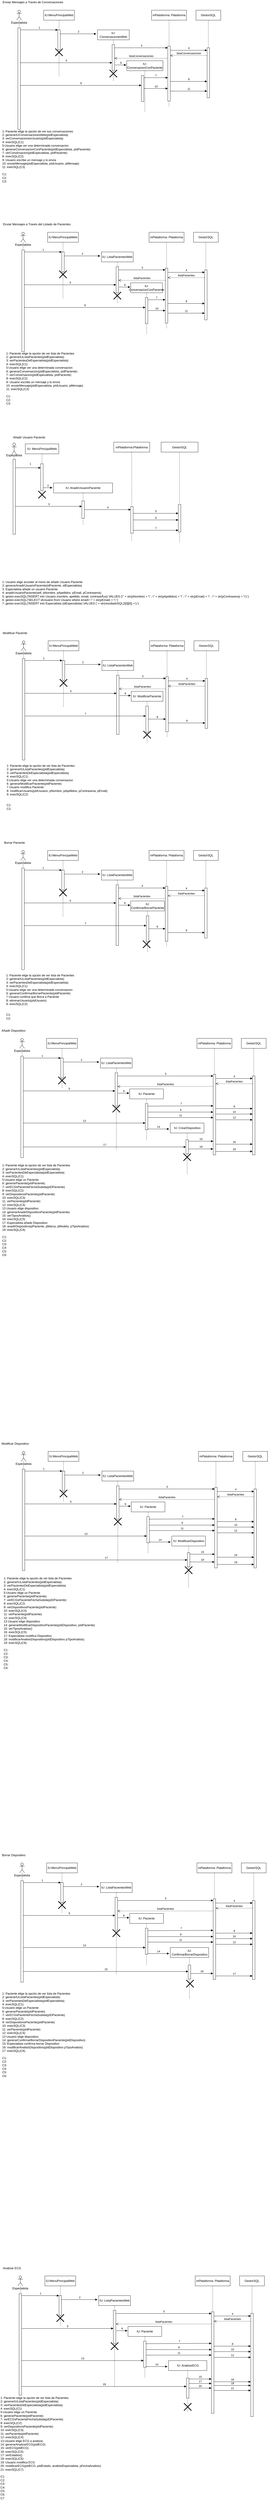 <mxfile version="14.7.2" type="device"><diagram id="rMDdUY5S9LyxYLd0waxi" name="Page-1"><mxGraphModel dx="2347" dy="-1015" grid="0" gridSize="10" guides="1" tooltips="1" connect="1" arrows="1" fold="1" page="1" pageScale="1" pageWidth="1169" pageHeight="827" math="0" shadow="0"><root><mxCell id="0"/><mxCell id="1" parent="0"/><mxCell id="ZiOKyAnJvrFaPjD5Cpyu-2" value="Especialista" style="shape=umlLifeline;participant=umlActor;perimeter=lifelinePerimeter;whiteSpace=wrap;html=1;container=1;collapsible=0;recursiveResize=0;verticalAlign=top;spacingTop=36;outlineConnect=0;" parent="1" vertex="1"><mxGeometry x="-1102" y="1720" width="20" height="267" as="geometry"/></mxCell><mxCell id="ZiOKyAnJvrFaPjD5Cpyu-3" value="IU:MenuPrincipalWeb" style="shape=umlLifeline;perimeter=lifelinePerimeter;whiteSpace=wrap;html=1;container=1;collapsible=0;recursiveResize=0;outlineConnect=0;" parent="1" vertex="1"><mxGeometry x="-993" y="1720" width="124" height="267" as="geometry"/></mxCell><mxCell id="ZiOKyAnJvrFaPjD5Cpyu-7" value="" style="html=1;points=[];perimeter=orthogonalPerimeter;" parent="ZiOKyAnJvrFaPjD5Cpyu-3" vertex="1"><mxGeometry x="57" y="79" width="10" height="80" as="geometry"/></mxCell><mxCell id="ZiOKyAnJvrFaPjD5Cpyu-4" value="" style="html=1;points=[];perimeter=orthogonalPerimeter;" parent="1" vertex="1"><mxGeometry x="-1097" y="1791" width="10" height="408" as="geometry"/></mxCell><mxCell id="ZiOKyAnJvrFaPjD5Cpyu-8" value="1" style="html=1;verticalAlign=bottom;endArrow=block;entryX=0;entryY=0;" parent="1" source="ZiOKyAnJvrFaPjD5Cpyu-4" target="ZiOKyAnJvrFaPjD5Cpyu-7" edge="1"><mxGeometry relative="1" as="geometry"><mxPoint x="-1018" y="1800" as="sourcePoint"/></mxGeometry></mxCell><mxCell id="ZiOKyAnJvrFaPjD5Cpyu-10" value="1: Paciente elige la opción de ver sus conversaciones&lt;br&gt;2: generarIUConversacionesWeb(pIdEspecialista)&lt;br&gt;3: verConversacionesUsuario(pIdEspecialista)&lt;br&gt;4: execSQL(C1)&lt;br&gt;5:Usuario elige ver una determinada conversacion&lt;br&gt;6: generarConversacionConPaciente(pIdEspecialista, pIdPaciente)&lt;br&gt;7: verConversacion(pIdEspecialista, pIdPaciente)&lt;br&gt;8: execSQL(C2)&lt;br&gt;9: Usuario escribe un mensaje y lo envía&lt;br&gt;10: enviarMensaje(pIdEspecialista, pIdUsuario, pMensaje)&lt;br&gt;11: execSQL(C3)&lt;br&gt;&lt;br&gt;C1:&lt;br&gt;C2:&lt;br&gt;C3:" style="text;html=1;align=left;verticalAlign=middle;resizable=0;points=[];autosize=1;strokeColor=none;" parent="1" vertex="1"><mxGeometry x="-1162" y="2205" width="366" height="204" as="geometry"/></mxCell><mxCell id="ZiOKyAnJvrFaPjD5Cpyu-11" value="Enviar Mensajes a Través de Conversaciones" style="text;html=1;align=center;verticalAlign=middle;resizable=0;points=[];autosize=1;strokeColor=none;" parent="1" vertex="1"><mxGeometry x="-1164" y="1679" width="254" height="18" as="geometry"/></mxCell><mxCell id="ZiOKyAnJvrFaPjD5Cpyu-12" value="IU: ConversacionesWeb" style="shape=umlLifeline;perimeter=lifelinePerimeter;whiteSpace=wrap;html=1;container=1;collapsible=0;recursiveResize=0;outlineConnect=0;" parent="1" vertex="1"><mxGeometry x="-776" y="1799" width="128" height="207" as="geometry"/></mxCell><mxCell id="ZiOKyAnJvrFaPjD5Cpyu-13" value="2" style="html=1;verticalAlign=bottom;endArrow=block;" parent="1" source="ZiOKyAnJvrFaPjD5Cpyu-7" edge="1"><mxGeometry width="80" relative="1" as="geometry"><mxPoint x="-1047" y="1955" as="sourcePoint"/><mxPoint x="-781" y="1815" as="targetPoint"/></mxGeometry></mxCell><mxCell id="ZiOKyAnJvrFaPjD5Cpyu-14" value="mPlataforma: Plataforma" style="shape=umlLifeline;perimeter=lifelinePerimeter;whiteSpace=wrap;html=1;container=1;collapsible=0;recursiveResize=0;outlineConnect=0;" parent="1" vertex="1"><mxGeometry x="-558" y="1720" width="141" height="388" as="geometry"/></mxCell><mxCell id="ZiOKyAnJvrFaPjD5Cpyu-15" value="GestorSQL" style="shape=umlLifeline;perimeter=lifelinePerimeter;whiteSpace=wrap;html=1;container=1;collapsible=0;recursiveResize=0;outlineConnect=0;" parent="1" vertex="1"><mxGeometry x="-379" y="1720" width="100" height="308" as="geometry"/></mxCell><mxCell id="ZiOKyAnJvrFaPjD5Cpyu-16" value="" style="html=1;points=[];perimeter=orthogonalPerimeter;" parent="1" vertex="1"><mxGeometry x="-717" y="1858" width="10" height="105" as="geometry"/></mxCell><mxCell id="ZiOKyAnJvrFaPjD5Cpyu-17" value="3" style="html=1;verticalAlign=bottom;endArrow=block;" parent="1" source="ZiOKyAnJvrFaPjD5Cpyu-16" target="ZiOKyAnJvrFaPjD5Cpyu-18" edge="1"><mxGeometry width="80" relative="1" as="geometry"><mxPoint x="-759" y="1935" as="sourcePoint"/><mxPoint x="-679" y="1935" as="targetPoint"/><Array as="points"><mxPoint x="-639" y="1871"/></Array></mxGeometry></mxCell><mxCell id="ZiOKyAnJvrFaPjD5Cpyu-18" value="" style="html=1;points=[];perimeter=orthogonalPerimeter;" parent="1" vertex="1"><mxGeometry x="-492.5" y="1864" width="10" height="221" as="geometry"/></mxCell><mxCell id="ZiOKyAnJvrFaPjD5Cpyu-19" value="4" style="html=1;verticalAlign=bottom;endArrow=block;" parent="1" source="ZiOKyAnJvrFaPjD5Cpyu-18" target="ZiOKyAnJvrFaPjD5Cpyu-20" edge="1"><mxGeometry width="80" relative="1" as="geometry"><mxPoint x="-733" y="1906" as="sourcePoint"/><mxPoint x="-406" y="1886" as="targetPoint"/><Array as="points"><mxPoint x="-406" y="1881"/></Array></mxGeometry></mxCell><mxCell id="ZiOKyAnJvrFaPjD5Cpyu-20" value="" style="html=1;points=[];perimeter=orthogonalPerimeter;" parent="1" vertex="1"><mxGeometry x="-334" y="1871" width="10" height="201" as="geometry"/></mxCell><mxCell id="ZiOKyAnJvrFaPjD5Cpyu-21" value="listaConversaciones" style="html=1;verticalAlign=bottom;endArrow=open;dashed=1;endSize=8;" parent="1" source="ZiOKyAnJvrFaPjD5Cpyu-20" target="ZiOKyAnJvrFaPjD5Cpyu-18" edge="1"><mxGeometry relative="1" as="geometry"><mxPoint x="-334" y="1895" as="sourcePoint"/><mxPoint x="-414" y="1895" as="targetPoint"/><Array as="points"><mxPoint x="-363" y="1902"/></Array></mxGeometry></mxCell><mxCell id="ZiOKyAnJvrFaPjD5Cpyu-22" value="listaConversaciones" style="html=1;verticalAlign=bottom;endArrow=open;dashed=1;endSize=8;" parent="1" source="ZiOKyAnJvrFaPjD5Cpyu-18" target="ZiOKyAnJvrFaPjD5Cpyu-16" edge="1"><mxGeometry relative="1" as="geometry"><mxPoint x="-679" y="1984" as="sourcePoint"/><mxPoint x="-759" y="1984" as="targetPoint"/><Array as="points"><mxPoint x="-591" y="1913"/></Array></mxGeometry></mxCell><mxCell id="ZiOKyAnJvrFaPjD5Cpyu-23" value="5" style="html=1;verticalAlign=bottom;endArrow=block;" parent="1" source="ZiOKyAnJvrFaPjD5Cpyu-4" target="ZiOKyAnJvrFaPjD5Cpyu-16" edge="1"><mxGeometry width="80" relative="1" as="geometry"><mxPoint x="-759" y="2138" as="sourcePoint"/><mxPoint x="-738" y="1960" as="targetPoint"/><Array as="points"><mxPoint x="-867" y="1931"/></Array></mxGeometry></mxCell><mxCell id="ZiOKyAnJvrFaPjD5Cpyu-24" value="6" style="html=1;verticalAlign=bottom;endArrow=block;" parent="1" edge="1"><mxGeometry width="80" relative="1" as="geometry"><mxPoint x="-705" y="1940" as="sourcePoint"/><mxPoint x="-660" y="1940" as="targetPoint"/></mxGeometry></mxCell><mxCell id="ZiOKyAnJvrFaPjD5Cpyu-25" value="8" style="html=1;verticalAlign=bottom;endArrow=block;" parent="1" source="ZiOKyAnJvrFaPjD5Cpyu-18" target="ZiOKyAnJvrFaPjD5Cpyu-20" edge="1"><mxGeometry width="80" relative="1" as="geometry"><mxPoint x="-703" y="2011" as="sourcePoint"/><mxPoint x="-362" y="1924" as="targetPoint"/><Array as="points"><mxPoint x="-431" y="2006"/></Array></mxGeometry></mxCell><mxCell id="ZiOKyAnJvrFaPjD5Cpyu-26" value="IU: ConversacionConPaciente" style="shape=umlLifeline;perimeter=lifelinePerimeter;whiteSpace=wrap;html=1;container=1;collapsible=0;recursiveResize=0;outlineConnect=0;" parent="1" vertex="1"><mxGeometry x="-658" y="1923" width="146" height="207" as="geometry"/></mxCell><mxCell id="ZiOKyAnJvrFaPjD5Cpyu-27" value="" style="html=1;points=[];perimeter=orthogonalPerimeter;" parent="1" vertex="1"><mxGeometry x="-599" y="1982" width="10" height="105" as="geometry"/></mxCell><mxCell id="ZiOKyAnJvrFaPjD5Cpyu-28" value="7" style="html=1;verticalAlign=bottom;endArrow=block;" parent="1" source="ZiOKyAnJvrFaPjD5Cpyu-27" target="ZiOKyAnJvrFaPjD5Cpyu-18" edge="1"><mxGeometry x="-0.007" width="80" relative="1" as="geometry"><mxPoint x="-814" y="1920" as="sourcePoint"/><mxPoint x="-531" y="1991" as="targetPoint"/><Array as="points"><mxPoint x="-561" y="1991"/></Array><mxPoint as="offset"/></mxGeometry></mxCell><mxCell id="ZiOKyAnJvrFaPjD5Cpyu-29" value="9" style="html=1;verticalAlign=bottom;endArrow=block;" parent="1" source="ZiOKyAnJvrFaPjD5Cpyu-4" target="ZiOKyAnJvrFaPjD5Cpyu-27" edge="1"><mxGeometry width="80" relative="1" as="geometry"><mxPoint x="-777" y="2064" as="sourcePoint"/><mxPoint x="-697" y="2064" as="targetPoint"/><Array as="points"><mxPoint x="-912" y="2022"/></Array></mxGeometry></mxCell><mxCell id="ZiOKyAnJvrFaPjD5Cpyu-30" value="10" style="html=1;verticalAlign=bottom;endArrow=block;" parent="1" source="ZiOKyAnJvrFaPjD5Cpyu-27" target="ZiOKyAnJvrFaPjD5Cpyu-18" edge="1"><mxGeometry width="80" relative="1" as="geometry"><mxPoint x="-777" y="2121" as="sourcePoint"/><mxPoint x="-537" y="2052" as="targetPoint"/></mxGeometry></mxCell><mxCell id="ZiOKyAnJvrFaPjD5Cpyu-31" value="11" style="html=1;verticalAlign=bottom;endArrow=block;" parent="1" source="ZiOKyAnJvrFaPjD5Cpyu-18" target="ZiOKyAnJvrFaPjD5Cpyu-20" edge="1"><mxGeometry width="80" relative="1" as="geometry"><mxPoint x="-718" y="2121" as="sourcePoint"/><mxPoint x="-366" y="2059" as="targetPoint"/><Array as="points"><mxPoint x="-398" y="2045"/></Array></mxGeometry></mxCell><mxCell id="ZiOKyAnJvrFaPjD5Cpyu-32" value="" style="shape=umlDestroy;whiteSpace=wrap;html=1;strokeWidth=3;" parent="1" vertex="1"><mxGeometry x="-727" y="1959.5" width="30" height="30" as="geometry"/></mxCell><mxCell id="ZiOKyAnJvrFaPjD5Cpyu-33" value="" style="shape=umlDestroy;whiteSpace=wrap;html=1;strokeWidth=3;" parent="1" vertex="1"><mxGeometry x="-946" y="1874" width="30" height="30" as="geometry"/></mxCell><mxCell id="ZiOKyAnJvrFaPjD5Cpyu-42" value="Especialista" style="shape=umlLifeline;participant=umlActor;perimeter=lifelinePerimeter;whiteSpace=wrap;html=1;container=1;collapsible=0;recursiveResize=0;verticalAlign=top;spacingTop=36;outlineConnect=0;" parent="1" vertex="1"><mxGeometry x="-1086" y="2612" width="20" height="267" as="geometry"/></mxCell><mxCell id="ZiOKyAnJvrFaPjD5Cpyu-43" value="IU:MenuPrincipalWeb" style="shape=umlLifeline;perimeter=lifelinePerimeter;whiteSpace=wrap;html=1;container=1;collapsible=0;recursiveResize=0;outlineConnect=0;" parent="1" vertex="1"><mxGeometry x="-977" y="2612" width="124" height="267" as="geometry"/></mxCell><mxCell id="ZiOKyAnJvrFaPjD5Cpyu-44" value="" style="html=1;points=[];perimeter=orthogonalPerimeter;" parent="ZiOKyAnJvrFaPjD5Cpyu-43" vertex="1"><mxGeometry x="57" y="79" width="10" height="80" as="geometry"/></mxCell><mxCell id="ZiOKyAnJvrFaPjD5Cpyu-45" value="" style="html=1;points=[];perimeter=orthogonalPerimeter;" parent="1" vertex="1"><mxGeometry x="-1081" y="2683" width="10" height="408" as="geometry"/></mxCell><mxCell id="ZiOKyAnJvrFaPjD5Cpyu-46" value="1" style="html=1;verticalAlign=bottom;endArrow=block;entryX=0;entryY=0;" parent="1" source="ZiOKyAnJvrFaPjD5Cpyu-45" target="ZiOKyAnJvrFaPjD5Cpyu-44" edge="1"><mxGeometry relative="1" as="geometry"><mxPoint x="-1002" y="2692" as="sourcePoint"/></mxGeometry></mxCell><mxCell id="ZiOKyAnJvrFaPjD5Cpyu-47" value="1: Paciente elige la opción de ver lista de Pacientes&lt;br&gt;2: generarIUListaPacientes(pIdEspecialista)&lt;br&gt;3: verPacientesDeEspecialista(pIdEspecialista)&lt;br&gt;4: execSQL(C1)&lt;br&gt;5:Usuario elige ver una determinada conversacion&lt;br&gt;6: generarConversacion(pIdEspecialista, pIdPaciente)&lt;br&gt;7: verConversacion(pIdEspecialista, pIdPaciente)&lt;br&gt;8: execSQL(C2)&lt;br&gt;9: Usuario escribe un mensaje y lo envía&lt;br&gt;10: enviarMensaje(pIdEspecialista, pIdUsuario, pMensaje)&lt;br&gt;11: execSQL(C3)&lt;br&gt;&lt;br&gt;C1:&lt;br&gt;C2:&lt;br&gt;C3:" style="text;html=1;align=left;verticalAlign=middle;resizable=0;points=[];autosize=1;strokeColor=none;" parent="1" vertex="1"><mxGeometry x="-1146" y="3097" width="321" height="204" as="geometry"/></mxCell><mxCell id="ZiOKyAnJvrFaPjD5Cpyu-48" value="Enviar Mensajes a Través del Listado de Pacientes" style="text;html=1;align=center;verticalAlign=middle;resizable=0;points=[];autosize=1;strokeColor=none;" parent="1" vertex="1"><mxGeometry x="-1162" y="2571" width="282" height="18" as="geometry"/></mxCell><mxCell id="ZiOKyAnJvrFaPjD5Cpyu-49" value="IU: ListaPacientesWeb" style="shape=umlLifeline;perimeter=lifelinePerimeter;whiteSpace=wrap;html=1;container=1;collapsible=0;recursiveResize=0;outlineConnect=0;" parent="1" vertex="1"><mxGeometry x="-760" y="2691" width="128" height="207" as="geometry"/></mxCell><mxCell id="ZiOKyAnJvrFaPjD5Cpyu-50" value="2" style="html=1;verticalAlign=bottom;endArrow=block;" parent="1" source="ZiOKyAnJvrFaPjD5Cpyu-44" edge="1"><mxGeometry width="80" relative="1" as="geometry"><mxPoint x="-1031" y="2847" as="sourcePoint"/><mxPoint x="-765" y="2707" as="targetPoint"/></mxGeometry></mxCell><mxCell id="ZiOKyAnJvrFaPjD5Cpyu-51" value="mPlataforma: Plataforma" style="shape=umlLifeline;perimeter=lifelinePerimeter;whiteSpace=wrap;html=1;container=1;collapsible=0;recursiveResize=0;outlineConnect=0;" parent="1" vertex="1"><mxGeometry x="-568" y="2612" width="141" height="388" as="geometry"/></mxCell><mxCell id="ZiOKyAnJvrFaPjD5Cpyu-52" value="GestorSQL" style="shape=umlLifeline;perimeter=lifelinePerimeter;whiteSpace=wrap;html=1;container=1;collapsible=0;recursiveResize=0;outlineConnect=0;" parent="1" vertex="1"><mxGeometry x="-389" y="2612" width="100" height="308" as="geometry"/></mxCell><mxCell id="ZiOKyAnJvrFaPjD5Cpyu-53" value="" style="html=1;points=[];perimeter=orthogonalPerimeter;" parent="1" vertex="1"><mxGeometry x="-701" y="2750" width="10" height="105" as="geometry"/></mxCell><mxCell id="ZiOKyAnJvrFaPjD5Cpyu-54" value="3" style="html=1;verticalAlign=bottom;endArrow=block;" parent="1" source="ZiOKyAnJvrFaPjD5Cpyu-53" target="ZiOKyAnJvrFaPjD5Cpyu-55" edge="1"><mxGeometry width="80" relative="1" as="geometry"><mxPoint x="-743" y="2827" as="sourcePoint"/><mxPoint x="-663" y="2827" as="targetPoint"/><Array as="points"><mxPoint x="-623" y="2763"/></Array></mxGeometry></mxCell><mxCell id="ZiOKyAnJvrFaPjD5Cpyu-55" value="" style="html=1;points=[];perimeter=orthogonalPerimeter;" parent="1" vertex="1"><mxGeometry x="-502.5" y="2756" width="10" height="221" as="geometry"/></mxCell><mxCell id="ZiOKyAnJvrFaPjD5Cpyu-56" value="4" style="html=1;verticalAlign=bottom;endArrow=block;" parent="1" source="ZiOKyAnJvrFaPjD5Cpyu-55" target="ZiOKyAnJvrFaPjD5Cpyu-57" edge="1"><mxGeometry width="80" relative="1" as="geometry"><mxPoint x="-743" y="2798" as="sourcePoint"/><mxPoint x="-416" y="2778" as="targetPoint"/><Array as="points"><mxPoint x="-416" y="2773"/></Array></mxGeometry></mxCell><mxCell id="ZiOKyAnJvrFaPjD5Cpyu-57" value="" style="html=1;points=[];perimeter=orthogonalPerimeter;" parent="1" vertex="1"><mxGeometry x="-344" y="2763" width="10" height="201" as="geometry"/></mxCell><mxCell id="ZiOKyAnJvrFaPjD5Cpyu-58" value="listaPacientes" style="html=1;verticalAlign=bottom;endArrow=open;dashed=1;endSize=8;" parent="1" source="ZiOKyAnJvrFaPjD5Cpyu-57" target="ZiOKyAnJvrFaPjD5Cpyu-55" edge="1"><mxGeometry relative="1" as="geometry"><mxPoint x="-344" y="2787" as="sourcePoint"/><mxPoint x="-424" y="2787" as="targetPoint"/><Array as="points"><mxPoint x="-373" y="2794"/></Array></mxGeometry></mxCell><mxCell id="ZiOKyAnJvrFaPjD5Cpyu-59" value="listaPacientes" style="html=1;verticalAlign=bottom;endArrow=open;dashed=1;endSize=8;" parent="1" source="ZiOKyAnJvrFaPjD5Cpyu-55" target="ZiOKyAnJvrFaPjD5Cpyu-53" edge="1"><mxGeometry relative="1" as="geometry"><mxPoint x="-663" y="2876" as="sourcePoint"/><mxPoint x="-743" y="2876" as="targetPoint"/><Array as="points"><mxPoint x="-575" y="2805"/></Array></mxGeometry></mxCell><mxCell id="ZiOKyAnJvrFaPjD5Cpyu-60" value="5" style="html=1;verticalAlign=bottom;endArrow=block;" parent="1" source="ZiOKyAnJvrFaPjD5Cpyu-45" target="ZiOKyAnJvrFaPjD5Cpyu-53" edge="1"><mxGeometry width="80" relative="1" as="geometry"><mxPoint x="-743" y="3030" as="sourcePoint"/><mxPoint x="-722" y="2852" as="targetPoint"/><Array as="points"><mxPoint x="-851" y="2823"/></Array></mxGeometry></mxCell><mxCell id="ZiOKyAnJvrFaPjD5Cpyu-61" value="6" style="html=1;verticalAlign=bottom;endArrow=block;" parent="1" edge="1"><mxGeometry width="80" relative="1" as="geometry"><mxPoint x="-689" y="2832" as="sourcePoint"/><mxPoint x="-644" y="2832" as="targetPoint"/></mxGeometry></mxCell><mxCell id="ZiOKyAnJvrFaPjD5Cpyu-62" value="8" style="html=1;verticalAlign=bottom;endArrow=block;" parent="1" source="ZiOKyAnJvrFaPjD5Cpyu-55" target="ZiOKyAnJvrFaPjD5Cpyu-57" edge="1"><mxGeometry width="80" relative="1" as="geometry"><mxPoint x="-713" y="2903" as="sourcePoint"/><mxPoint x="-372" y="2816" as="targetPoint"/><Array as="points"><mxPoint x="-441" y="2898"/></Array></mxGeometry></mxCell><mxCell id="ZiOKyAnJvrFaPjD5Cpyu-63" value="IU: ConversacionConPaciente" style="shape=umlLifeline;perimeter=lifelinePerimeter;whiteSpace=wrap;html=1;container=1;collapsible=0;recursiveResize=0;outlineConnect=0;" parent="1" vertex="1"><mxGeometry x="-642" y="2815" width="128" height="207" as="geometry"/></mxCell><mxCell id="ZiOKyAnJvrFaPjD5Cpyu-64" value="" style="html=1;points=[];perimeter=orthogonalPerimeter;" parent="1" vertex="1"><mxGeometry x="-583" y="2874" width="10" height="105" as="geometry"/></mxCell><mxCell id="ZiOKyAnJvrFaPjD5Cpyu-65" value="7" style="html=1;verticalAlign=bottom;endArrow=block;" parent="1" source="ZiOKyAnJvrFaPjD5Cpyu-64" target="ZiOKyAnJvrFaPjD5Cpyu-55" edge="1"><mxGeometry x="-0.007" width="80" relative="1" as="geometry"><mxPoint x="-798" y="2812" as="sourcePoint"/><mxPoint x="-515" y="2883" as="targetPoint"/><Array as="points"><mxPoint x="-545" y="2883"/></Array><mxPoint as="offset"/></mxGeometry></mxCell><mxCell id="ZiOKyAnJvrFaPjD5Cpyu-66" value="9" style="html=1;verticalAlign=bottom;endArrow=block;" parent="1" source="ZiOKyAnJvrFaPjD5Cpyu-45" target="ZiOKyAnJvrFaPjD5Cpyu-64" edge="1"><mxGeometry width="80" relative="1" as="geometry"><mxPoint x="-761" y="2956" as="sourcePoint"/><mxPoint x="-681" y="2956" as="targetPoint"/><Array as="points"><mxPoint x="-896" y="2914"/></Array></mxGeometry></mxCell><mxCell id="ZiOKyAnJvrFaPjD5Cpyu-67" value="10" style="html=1;verticalAlign=bottom;endArrow=block;" parent="1" source="ZiOKyAnJvrFaPjD5Cpyu-64" target="ZiOKyAnJvrFaPjD5Cpyu-55" edge="1"><mxGeometry width="80" relative="1" as="geometry"><mxPoint x="-761" y="3013" as="sourcePoint"/><mxPoint x="-521" y="2944" as="targetPoint"/></mxGeometry></mxCell><mxCell id="ZiOKyAnJvrFaPjD5Cpyu-68" value="11" style="html=1;verticalAlign=bottom;endArrow=block;" parent="1" source="ZiOKyAnJvrFaPjD5Cpyu-55" target="ZiOKyAnJvrFaPjD5Cpyu-57" edge="1"><mxGeometry width="80" relative="1" as="geometry"><mxPoint x="-728" y="3013" as="sourcePoint"/><mxPoint x="-376" y="2951" as="targetPoint"/><Array as="points"><mxPoint x="-408" y="2937"/></Array></mxGeometry></mxCell><mxCell id="ZiOKyAnJvrFaPjD5Cpyu-69" value="" style="shape=umlDestroy;whiteSpace=wrap;html=1;strokeWidth=3;" parent="1" vertex="1"><mxGeometry x="-711" y="2851.5" width="30" height="30" as="geometry"/></mxCell><mxCell id="ZiOKyAnJvrFaPjD5Cpyu-70" value="" style="shape=umlDestroy;whiteSpace=wrap;html=1;strokeWidth=3;" parent="1" vertex="1"><mxGeometry x="-930" y="2766" width="30" height="30" as="geometry"/></mxCell><mxCell id="ZiOKyAnJvrFaPjD5Cpyu-71" value="mPlataforma:Plataforma" style="shape=umlLifeline;perimeter=lifelinePerimeter;container=1;collapsible=0;recursiveResize=0;rounded=0;shadow=0;strokeWidth=1;" parent="1" vertex="1"><mxGeometry x="-710.5" y="3455" width="145" height="400" as="geometry"/></mxCell><mxCell id="ZiOKyAnJvrFaPjD5Cpyu-72" value="" style="points=[];perimeter=orthogonalPerimeter;rounded=0;shadow=0;strokeWidth=1;" parent="ZiOKyAnJvrFaPjD5Cpyu-71" vertex="1"><mxGeometry x="68.5" y="259" width="10" height="107" as="geometry"/></mxCell><mxCell id="ZiOKyAnJvrFaPjD5Cpyu-73" value="GestorSQL" style="shape=umlLifeline;perimeter=lifelinePerimeter;container=1;collapsible=0;recursiveResize=0;rounded=0;shadow=0;strokeWidth=1;" parent="1" vertex="1"><mxGeometry x="-519.5" y="3455" width="149" height="402" as="geometry"/></mxCell><mxCell id="ZiOKyAnJvrFaPjD5Cpyu-75" value="Especialista" style="shape=umlLifeline;participant=umlActor;perimeter=lifelinePerimeter;whiteSpace=wrap;html=1;container=1;collapsible=0;recursiveResize=0;verticalAlign=top;spacingTop=36;outlineConnect=0;size=48;" parent="1" vertex="1"><mxGeometry x="-1122" y="3458" width="20" height="367" as="geometry"/></mxCell><mxCell id="ZiOKyAnJvrFaPjD5Cpyu-76" value="" style="html=1;points=[];perimeter=orthogonalPerimeter;" parent="ZiOKyAnJvrFaPjD5Cpyu-75" vertex="1"><mxGeometry x="5.5" y="66" width="10" height="301" as="geometry"/></mxCell><mxCell id="ZiOKyAnJvrFaPjD5Cpyu-77" value="IU: AnadirUsuarioPaciente" style="shape=umlLifeline;perimeter=lifelinePerimeter;whiteSpace=wrap;html=1;container=1;collapsible=0;recursiveResize=0;outlineConnect=0;" parent="1" vertex="1"><mxGeometry x="-953" y="3619" width="238" height="168" as="geometry"/></mxCell><mxCell id="ZiOKyAnJvrFaPjD5Cpyu-78" value="" style="html=1;points=[];perimeter=orthogonalPerimeter;" parent="ZiOKyAnJvrFaPjD5Cpyu-77" vertex="1"><mxGeometry x="114" y="72" width="10" height="70" as="geometry"/></mxCell><mxCell id="ZiOKyAnJvrFaPjD5Cpyu-79" value="Añadir Usuario Paciente" style="text;html=1;align=center;verticalAlign=middle;resizable=0;points=[];autosize=1;strokeColor=none;" parent="1" vertex="1"><mxGeometry x="-1122" y="3427" width="139" height="17" as="geometry"/></mxCell><mxCell id="ZiOKyAnJvrFaPjD5Cpyu-80" value="1" style="html=1;verticalAlign=bottom;endArrow=block;" parent="1" source="ZiOKyAnJvrFaPjD5Cpyu-76" target="ZiOKyAnJvrFaPjD5Cpyu-133" edge="1"><mxGeometry x="0.171" y="7" relative="1" as="geometry"><mxPoint x="-1006.5" y="3527" as="sourcePoint"/><mxPoint as="offset"/><Array as="points"><mxPoint x="-1043" y="3558"/></Array></mxGeometry></mxCell><mxCell id="ZiOKyAnJvrFaPjD5Cpyu-81" value="&lt;div style=&quot;text-align: justify&quot;&gt;&lt;span&gt;1: Usuario elige acceder al menú de añadir Usuario Paciente&lt;/span&gt;&lt;/div&gt;&lt;div style=&quot;text-align: justify&quot;&gt;&lt;span&gt;2: generarAnadirUsuarioPaciente(idPaciente, idEspecialista)&lt;/span&gt;&lt;span&gt;&amp;nbsp;&lt;/span&gt;&lt;/div&gt;&lt;div style=&quot;text-align: justify&quot;&gt;&lt;span&gt;3&amp;nbsp; Especialista añade un usuario Paciente&lt;/span&gt;&lt;/div&gt;&lt;div style=&quot;text-align: justify&quot;&gt;&lt;/div&gt;&lt;span style=&quot;text-align: justify&quot;&gt;4: anadirUsuarioPaciente(self, pNombre, pApellidos, pEmail, pContrasena):&lt;br&gt;5:&amp;nbsp;&lt;/span&gt;&lt;span style=&quot;text-align: justify&quot;&gt;gestor.execSQL('INSERT into Usuario (nombre, apellido, email, contraseÃ±a) VALUES (\'' + str(pNombre) + '\' , \'' + str(pApellidos) + '\' , \'' + str(pEmail) + '\' , \'' + str(pContrasena) + '\');')&lt;br&gt;6:&amp;nbsp;&lt;/span&gt;&lt;span style=&quot;text-align: justify&quot;&gt;gestor.execSQL('SELECT idUsuario from Usuario where email= \'' + str(pEmail) + '\';')&lt;br&gt;7:&amp;nbsp;&lt;/span&gt;&lt;span style=&quot;text-align: justify&quot;&gt;gestor.execSQL(&lt;/span&gt;&lt;span style=&quot;text-align: justify&quot;&gt;'INSERT into Especialista (idEspecialista) VALUES (' + str(resultadoSQL2[0][0]) +');')&lt;/span&gt;&lt;span style=&quot;text-align: justify&quot;&gt;&lt;br&gt;&lt;/span&gt;&lt;span style=&quot;text-align: justify&quot;&gt;&lt;div&gt;&lt;br&gt;&lt;/div&gt;&lt;/span&gt;" style="text;html=1;align=left;verticalAlign=middle;resizable=0;points=[];autosize=1;strokeColor=none;" parent="1" vertex="1"><mxGeometry x="-1162" y="4011" width="1005" height="111" as="geometry"/></mxCell><mxCell id="ZiOKyAnJvrFaPjD5Cpyu-83" value="5" style="html=1;verticalAlign=bottom;endArrow=block;" parent="1" source="ZiOKyAnJvrFaPjD5Cpyu-72" target="ZiOKyAnJvrFaPjD5Cpyu-74" edge="1"><mxGeometry width="80" relative="1" as="geometry"><mxPoint x="-806" y="3828" as="sourcePoint"/><mxPoint x="-460" y="3599" as="targetPoint"/><Array as="points"><mxPoint x="-556" y="3741"/></Array></mxGeometry></mxCell><mxCell id="ZiOKyAnJvrFaPjD5Cpyu-84" value="6" style="html=1;verticalAlign=bottom;endArrow=block;" parent="1" source="ZiOKyAnJvrFaPjD5Cpyu-72" target="ZiOKyAnJvrFaPjD5Cpyu-74" edge="1"><mxGeometry width="80" relative="1" as="geometry"><mxPoint x="-633.5" y="3619" as="sourcePoint"/><mxPoint x="-450.5" y="3619" as="targetPoint"/></mxGeometry></mxCell><mxCell id="ZiOKyAnJvrFaPjD5Cpyu-85" value="7" style="html=1;verticalAlign=bottom;endArrow=block;" parent="1" source="ZiOKyAnJvrFaPjD5Cpyu-72" target="ZiOKyAnJvrFaPjD5Cpyu-74" edge="1"><mxGeometry width="80" relative="1" as="geometry"><mxPoint x="-633.5" y="3647" as="sourcePoint"/><mxPoint x="-450.5" y="3647" as="targetPoint"/><Array as="points"><mxPoint x="-570" y="3809"/></Array></mxGeometry></mxCell><mxCell id="ZiOKyAnJvrFaPjD5Cpyu-132" value="IU: MenuPrincipalWeb" style="shape=umlLifeline;perimeter=lifelinePerimeter;whiteSpace=wrap;html=1;container=1;collapsible=0;recursiveResize=0;outlineConnect=0;" parent="1" vertex="1"><mxGeometry x="-1067" y="3462" width="135" height="227" as="geometry"/></mxCell><mxCell id="ZiOKyAnJvrFaPjD5Cpyu-133" value="" style="html=1;points=[];perimeter=orthogonalPerimeter;" parent="ZiOKyAnJvrFaPjD5Cpyu-132" vertex="1"><mxGeometry x="62" y="80" width="10" height="107" as="geometry"/></mxCell><mxCell id="ZiOKyAnJvrFaPjD5Cpyu-74" value="" style="points=[];perimeter=orthogonalPerimeter;rounded=0;shadow=0;strokeWidth=1;" parent="1" vertex="1"><mxGeometry x="-450" y="3705" width="10" height="111" as="geometry"/></mxCell><mxCell id="ZiOKyAnJvrFaPjD5Cpyu-135" value="2" style="html=1;verticalAlign=bottom;endArrow=block;" parent="1" source="ZiOKyAnJvrFaPjD5Cpyu-133" edge="1"><mxGeometry width="80" relative="1" as="geometry"><mxPoint x="-900" y="3635" as="sourcePoint"/><mxPoint x="-958" y="3638" as="targetPoint"/></mxGeometry></mxCell><mxCell id="ZiOKyAnJvrFaPjD5Cpyu-136" value="" style="shape=umlDestroy;whiteSpace=wrap;html=1;strokeWidth=3;" parent="1" vertex="1"><mxGeometry x="-1014.5" y="3651" width="30" height="30" as="geometry"/></mxCell><mxCell id="ZiOKyAnJvrFaPjD5Cpyu-137" value="3" style="html=1;verticalAlign=bottom;endArrow=block;" parent="1" source="ZiOKyAnJvrFaPjD5Cpyu-76" target="ZiOKyAnJvrFaPjD5Cpyu-78" edge="1"><mxGeometry width="80" relative="1" as="geometry"><mxPoint x="-900" y="3717" as="sourcePoint"/><mxPoint x="-840" y="3717" as="targetPoint"/><Array as="points"><mxPoint x="-881" y="3713"/></Array></mxGeometry></mxCell><mxCell id="ZiOKyAnJvrFaPjD5Cpyu-138" value="4" style="html=1;verticalAlign=bottom;endArrow=block;" parent="1" source="ZiOKyAnJvrFaPjD5Cpyu-78" target="ZiOKyAnJvrFaPjD5Cpyu-72" edge="1"><mxGeometry width="80" relative="1" as="geometry"><mxPoint x="-765" y="3747" as="sourcePoint"/><mxPoint x="-685" y="3747" as="targetPoint"/></mxGeometry></mxCell><mxCell id="ZiOKyAnJvrFaPjD5Cpyu-139" value="Especialista" style="shape=umlLifeline;participant=umlActor;perimeter=lifelinePerimeter;whiteSpace=wrap;html=1;container=1;collapsible=0;recursiveResize=0;verticalAlign=top;spacingTop=36;outlineConnect=0;" parent="1" vertex="1"><mxGeometry x="-1084" y="4253" width="20" height="267" as="geometry"/></mxCell><mxCell id="ZiOKyAnJvrFaPjD5Cpyu-140" value="IU:MenuPrincipalWeb" style="shape=umlLifeline;perimeter=lifelinePerimeter;whiteSpace=wrap;html=1;container=1;collapsible=0;recursiveResize=0;outlineConnect=0;" parent="1" vertex="1"><mxGeometry x="-975" y="4253" width="124" height="267" as="geometry"/></mxCell><mxCell id="ZiOKyAnJvrFaPjD5Cpyu-141" value="" style="html=1;points=[];perimeter=orthogonalPerimeter;" parent="ZiOKyAnJvrFaPjD5Cpyu-140" vertex="1"><mxGeometry x="57" y="79" width="10" height="80" as="geometry"/></mxCell><mxCell id="ZiOKyAnJvrFaPjD5Cpyu-142" value="" style="html=1;points=[];perimeter=orthogonalPerimeter;" parent="1" vertex="1"><mxGeometry x="-1079" y="4324" width="10" height="408" as="geometry"/></mxCell><mxCell id="ZiOKyAnJvrFaPjD5Cpyu-143" value="1" style="html=1;verticalAlign=bottom;endArrow=block;entryX=0;entryY=0;" parent="1" source="ZiOKyAnJvrFaPjD5Cpyu-142" target="ZiOKyAnJvrFaPjD5Cpyu-141" edge="1"><mxGeometry relative="1" as="geometry"><mxPoint x="-1000" y="4333" as="sourcePoint"/></mxGeometry></mxCell><mxCell id="ZiOKyAnJvrFaPjD5Cpyu-144" value="1: Paciente elige la opción de ver lista de Pacientes&lt;br&gt;2: generarIUListaPacientes(pIdEspecialista)&lt;br&gt;3: verPacientesDeEspecialista(pIdEspecialista)&lt;br&gt;4: execSQL(C1)&lt;br&gt;5:Usuario elige ver una determinada conversacion&lt;br&gt;6: generarModificarPaciente(pIdPaciente)&lt;br&gt;7 Usuario modifica Paciente&lt;br&gt;8: modificarUsuario(pIdUsuario, pNombre, pApellidos, pContrasena, pEmail)&lt;br&gt;9: execSQL(C2)&lt;br&gt;&lt;br&gt;&lt;br&gt;C1:&lt;br&gt;C2:" style="text;html=1;align=left;verticalAlign=middle;resizable=0;points=[];autosize=1;strokeColor=none;" parent="1" vertex="1"><mxGeometry x="-1144" y="4752" width="417" height="177" as="geometry"/></mxCell><mxCell id="ZiOKyAnJvrFaPjD5Cpyu-145" value="Modificar Paciente" style="text;html=1;align=center;verticalAlign=middle;resizable=0;points=[];autosize=1;strokeColor=none;" parent="1" vertex="1"><mxGeometry x="-1164" y="4213" width="109" height="17" as="geometry"/></mxCell><mxCell id="ZiOKyAnJvrFaPjD5Cpyu-146" value="IU: ListaPacientesWeb" style="shape=umlLifeline;perimeter=lifelinePerimeter;whiteSpace=wrap;html=1;container=1;collapsible=0;recursiveResize=0;outlineConnect=0;" parent="1" vertex="1"><mxGeometry x="-758" y="4332" width="128" height="207" as="geometry"/></mxCell><mxCell id="ZiOKyAnJvrFaPjD5Cpyu-147" value="2" style="html=1;verticalAlign=bottom;endArrow=block;" parent="1" source="ZiOKyAnJvrFaPjD5Cpyu-141" edge="1"><mxGeometry width="80" relative="1" as="geometry"><mxPoint x="-1029" y="4488" as="sourcePoint"/><mxPoint x="-763" y="4348" as="targetPoint"/></mxGeometry></mxCell><mxCell id="ZiOKyAnJvrFaPjD5Cpyu-148" value="mPlataforma: Plataforma" style="shape=umlLifeline;perimeter=lifelinePerimeter;whiteSpace=wrap;html=1;container=1;collapsible=0;recursiveResize=0;outlineConnect=0;" parent="1" vertex="1"><mxGeometry x="-566" y="4253" width="141" height="388" as="geometry"/></mxCell><mxCell id="ZiOKyAnJvrFaPjD5Cpyu-149" value="GestorSQL" style="shape=umlLifeline;perimeter=lifelinePerimeter;whiteSpace=wrap;html=1;container=1;collapsible=0;recursiveResize=0;outlineConnect=0;" parent="1" vertex="1"><mxGeometry x="-387" y="4253" width="100" height="308" as="geometry"/></mxCell><mxCell id="ZiOKyAnJvrFaPjD5Cpyu-150" value="" style="html=1;points=[];perimeter=orthogonalPerimeter;" parent="1" vertex="1"><mxGeometry x="-699" y="4391" width="10" height="238" as="geometry"/></mxCell><mxCell id="ZiOKyAnJvrFaPjD5Cpyu-151" value="3" style="html=1;verticalAlign=bottom;endArrow=block;" parent="1" source="ZiOKyAnJvrFaPjD5Cpyu-150" target="ZiOKyAnJvrFaPjD5Cpyu-152" edge="1"><mxGeometry width="80" relative="1" as="geometry"><mxPoint x="-741" y="4468" as="sourcePoint"/><mxPoint x="-661" y="4468" as="targetPoint"/><Array as="points"><mxPoint x="-621" y="4404"/></Array></mxGeometry></mxCell><mxCell id="ZiOKyAnJvrFaPjD5Cpyu-152" value="" style="html=1;points=[];perimeter=orthogonalPerimeter;" parent="1" vertex="1"><mxGeometry x="-500.5" y="4397" width="10" height="221" as="geometry"/></mxCell><mxCell id="ZiOKyAnJvrFaPjD5Cpyu-153" value="4" style="html=1;verticalAlign=bottom;endArrow=block;" parent="1" source="ZiOKyAnJvrFaPjD5Cpyu-152" target="ZiOKyAnJvrFaPjD5Cpyu-154" edge="1"><mxGeometry width="80" relative="1" as="geometry"><mxPoint x="-741" y="4439" as="sourcePoint"/><mxPoint x="-414" y="4419" as="targetPoint"/><Array as="points"><mxPoint x="-414" y="4414"/></Array></mxGeometry></mxCell><mxCell id="ZiOKyAnJvrFaPjD5Cpyu-154" value="" style="html=1;points=[];perimeter=orthogonalPerimeter;" parent="1" vertex="1"><mxGeometry x="-342" y="4404" width="10" height="201" as="geometry"/></mxCell><mxCell id="ZiOKyAnJvrFaPjD5Cpyu-155" value="listaPacientes" style="html=1;verticalAlign=bottom;endArrow=open;dashed=1;endSize=8;" parent="1" source="ZiOKyAnJvrFaPjD5Cpyu-154" target="ZiOKyAnJvrFaPjD5Cpyu-152" edge="1"><mxGeometry relative="1" as="geometry"><mxPoint x="-342" y="4428" as="sourcePoint"/><mxPoint x="-422" y="4428" as="targetPoint"/><Array as="points"><mxPoint x="-371" y="4435"/></Array></mxGeometry></mxCell><mxCell id="ZiOKyAnJvrFaPjD5Cpyu-156" value="listaPacientes" style="html=1;verticalAlign=bottom;endArrow=open;dashed=1;endSize=8;" parent="1" source="ZiOKyAnJvrFaPjD5Cpyu-152" target="ZiOKyAnJvrFaPjD5Cpyu-150" edge="1"><mxGeometry relative="1" as="geometry"><mxPoint x="-661" y="4517" as="sourcePoint"/><mxPoint x="-741" y="4517" as="targetPoint"/><Array as="points"><mxPoint x="-573" y="4446"/></Array></mxGeometry></mxCell><mxCell id="ZiOKyAnJvrFaPjD5Cpyu-157" value="5" style="html=1;verticalAlign=bottom;endArrow=block;" parent="1" source="ZiOKyAnJvrFaPjD5Cpyu-142" target="ZiOKyAnJvrFaPjD5Cpyu-150" edge="1"><mxGeometry width="80" relative="1" as="geometry"><mxPoint x="-741" y="4671" as="sourcePoint"/><mxPoint x="-720" y="4493" as="targetPoint"/><Array as="points"><mxPoint x="-849" y="4464"/></Array></mxGeometry></mxCell><mxCell id="ZiOKyAnJvrFaPjD5Cpyu-158" value="6" style="html=1;verticalAlign=bottom;endArrow=block;" parent="1" edge="1"><mxGeometry width="80" relative="1" as="geometry"><mxPoint x="-687" y="4473" as="sourcePoint"/><mxPoint x="-642" y="4473" as="targetPoint"/></mxGeometry></mxCell><mxCell id="ZiOKyAnJvrFaPjD5Cpyu-159" value="9" style="html=1;verticalAlign=bottom;endArrow=block;" parent="1" source="ZiOKyAnJvrFaPjD5Cpyu-152" target="ZiOKyAnJvrFaPjD5Cpyu-154" edge="1"><mxGeometry width="80" relative="1" as="geometry"><mxPoint x="-711" y="4544" as="sourcePoint"/><mxPoint x="-370" y="4457" as="targetPoint"/><Array as="points"><mxPoint x="-451" y="4583"/></Array></mxGeometry></mxCell><mxCell id="ZiOKyAnJvrFaPjD5Cpyu-160" value="IU: ModificarPaciente" style="shape=umlLifeline;perimeter=lifelinePerimeter;whiteSpace=wrap;html=1;container=1;collapsible=0;recursiveResize=0;outlineConnect=0;" parent="1" vertex="1"><mxGeometry x="-640" y="4456" width="128" height="207" as="geometry"/></mxCell><mxCell id="ZiOKyAnJvrFaPjD5Cpyu-161" value="" style="html=1;points=[];perimeter=orthogonalPerimeter;" parent="1" vertex="1"><mxGeometry x="-581" y="4515" width="10" height="105" as="geometry"/></mxCell><mxCell id="ZiOKyAnJvrFaPjD5Cpyu-162" value="8" style="html=1;verticalAlign=bottom;endArrow=block;" parent="1" source="ZiOKyAnJvrFaPjD5Cpyu-161" target="ZiOKyAnJvrFaPjD5Cpyu-152" edge="1"><mxGeometry width="80" relative="1" as="geometry"><mxPoint x="-796" y="4453" as="sourcePoint"/><mxPoint x="-513" y="4524" as="targetPoint"/></mxGeometry></mxCell><mxCell id="ZiOKyAnJvrFaPjD5Cpyu-163" value="7" style="html=1;verticalAlign=bottom;endArrow=block;" parent="1" source="ZiOKyAnJvrFaPjD5Cpyu-142" target="ZiOKyAnJvrFaPjD5Cpyu-161" edge="1"><mxGeometry width="80" relative="1" as="geometry"><mxPoint x="-759" y="4597" as="sourcePoint"/><mxPoint x="-679" y="4597" as="targetPoint"/><Array as="points"><mxPoint x="-894" y="4555"/></Array></mxGeometry></mxCell><mxCell id="ZiOKyAnJvrFaPjD5Cpyu-166" value="" style="shape=umlDestroy;whiteSpace=wrap;html=1;strokeWidth=3;" parent="1" vertex="1"><mxGeometry x="-591" y="4615" width="30" height="30" as="geometry"/></mxCell><mxCell id="ZiOKyAnJvrFaPjD5Cpyu-167" value="" style="shape=umlDestroy;whiteSpace=wrap;html=1;strokeWidth=3;" parent="1" vertex="1"><mxGeometry x="-928" y="4407" width="30" height="30" as="geometry"/></mxCell><mxCell id="ZiOKyAnJvrFaPjD5Cpyu-168" value="Especialista" style="shape=umlLifeline;participant=umlActor;perimeter=lifelinePerimeter;whiteSpace=wrap;html=1;container=1;collapsible=0;recursiveResize=0;verticalAlign=top;spacingTop=36;outlineConnect=0;" parent="1" vertex="1"><mxGeometry x="-1086" y="5095" width="20" height="267" as="geometry"/></mxCell><mxCell id="ZiOKyAnJvrFaPjD5Cpyu-169" value="IU:MenuPrincipalWeb" style="shape=umlLifeline;perimeter=lifelinePerimeter;whiteSpace=wrap;html=1;container=1;collapsible=0;recursiveResize=0;outlineConnect=0;" parent="1" vertex="1"><mxGeometry x="-977" y="5095" width="124" height="267" as="geometry"/></mxCell><mxCell id="ZiOKyAnJvrFaPjD5Cpyu-170" value="" style="html=1;points=[];perimeter=orthogonalPerimeter;" parent="ZiOKyAnJvrFaPjD5Cpyu-169" vertex="1"><mxGeometry x="57" y="79" width="10" height="80" as="geometry"/></mxCell><mxCell id="ZiOKyAnJvrFaPjD5Cpyu-171" value="" style="html=1;points=[];perimeter=orthogonalPerimeter;" parent="1" vertex="1"><mxGeometry x="-1081" y="5166" width="10" height="408" as="geometry"/></mxCell><mxCell id="ZiOKyAnJvrFaPjD5Cpyu-172" value="1" style="html=1;verticalAlign=bottom;endArrow=block;entryX=0;entryY=0;" parent="1" source="ZiOKyAnJvrFaPjD5Cpyu-171" target="ZiOKyAnJvrFaPjD5Cpyu-170" edge="1"><mxGeometry relative="1" as="geometry"><mxPoint x="-1002" y="5175" as="sourcePoint"/></mxGeometry></mxCell><mxCell id="ZiOKyAnJvrFaPjD5Cpyu-173" value="1: Paciente elige la opción de ver lista de Pacientes&lt;br&gt;2: generarIUListaPacientes(pIdEspecialista)&lt;br&gt;3: verPacientesDeEspecialista(pIdEspecialista)&lt;br&gt;4: execSQL(C1)&lt;br&gt;5:Usuario elige ver una determinada conversacion&lt;br&gt;6: generarConfirmarBorrarPaciente(pIdPaciente)&lt;br&gt;7 Usuario confima que Borra a Paciente&lt;br&gt;8: eliminarUsuario(pIdUsuario)&lt;br&gt;9: execSQL(C2)&lt;br&gt;&lt;br&gt;&lt;br&gt;C1:&lt;br&gt;C2:" style="text;html=1;align=left;verticalAlign=middle;resizable=0;points=[];autosize=1;strokeColor=none;" parent="1" vertex="1"><mxGeometry x="-1146" y="5594" width="285" height="177" as="geometry"/></mxCell><mxCell id="ZiOKyAnJvrFaPjD5Cpyu-174" value="Borrar Paciente" style="text;html=1;align=center;verticalAlign=middle;resizable=0;points=[];autosize=1;strokeColor=none;" parent="1" vertex="1"><mxGeometry x="-1158" y="5055" width="94" height="17" as="geometry"/></mxCell><mxCell id="ZiOKyAnJvrFaPjD5Cpyu-175" value="IU: ListaPacientesWeb" style="shape=umlLifeline;perimeter=lifelinePerimeter;whiteSpace=wrap;html=1;container=1;collapsible=0;recursiveResize=0;outlineConnect=0;" parent="1" vertex="1"><mxGeometry x="-760" y="5174" width="128" height="207" as="geometry"/></mxCell><mxCell id="ZiOKyAnJvrFaPjD5Cpyu-176" value="2" style="html=1;verticalAlign=bottom;endArrow=block;" parent="1" source="ZiOKyAnJvrFaPjD5Cpyu-170" edge="1"><mxGeometry width="80" relative="1" as="geometry"><mxPoint x="-1031" y="5330" as="sourcePoint"/><mxPoint x="-765" y="5190" as="targetPoint"/></mxGeometry></mxCell><mxCell id="ZiOKyAnJvrFaPjD5Cpyu-177" value="mPlataforma: Plataforma" style="shape=umlLifeline;perimeter=lifelinePerimeter;whiteSpace=wrap;html=1;container=1;collapsible=0;recursiveResize=0;outlineConnect=0;" parent="1" vertex="1"><mxGeometry x="-568" y="5095" width="141" height="388" as="geometry"/></mxCell><mxCell id="ZiOKyAnJvrFaPjD5Cpyu-178" value="GestorSQL" style="shape=umlLifeline;perimeter=lifelinePerimeter;whiteSpace=wrap;html=1;container=1;collapsible=0;recursiveResize=0;outlineConnect=0;" parent="1" vertex="1"><mxGeometry x="-389" y="5095" width="100" height="308" as="geometry"/></mxCell><mxCell id="ZiOKyAnJvrFaPjD5Cpyu-179" value="" style="html=1;points=[];perimeter=orthogonalPerimeter;" parent="1" vertex="1"><mxGeometry x="-701" y="5233" width="10" height="244" as="geometry"/></mxCell><mxCell id="ZiOKyAnJvrFaPjD5Cpyu-180" value="3" style="html=1;verticalAlign=bottom;endArrow=block;" parent="1" source="ZiOKyAnJvrFaPjD5Cpyu-179" target="ZiOKyAnJvrFaPjD5Cpyu-181" edge="1"><mxGeometry width="80" relative="1" as="geometry"><mxPoint x="-743" y="5310" as="sourcePoint"/><mxPoint x="-663" y="5310" as="targetPoint"/><Array as="points"><mxPoint x="-623" y="5246"/></Array></mxGeometry></mxCell><mxCell id="ZiOKyAnJvrFaPjD5Cpyu-181" value="" style="html=1;points=[];perimeter=orthogonalPerimeter;" parent="1" vertex="1"><mxGeometry x="-502.5" y="5239" width="10" height="221" as="geometry"/></mxCell><mxCell id="ZiOKyAnJvrFaPjD5Cpyu-182" value="4" style="html=1;verticalAlign=bottom;endArrow=block;" parent="1" source="ZiOKyAnJvrFaPjD5Cpyu-181" target="ZiOKyAnJvrFaPjD5Cpyu-183" edge="1"><mxGeometry width="80" relative="1" as="geometry"><mxPoint x="-743" y="5281" as="sourcePoint"/><mxPoint x="-416" y="5261" as="targetPoint"/><Array as="points"><mxPoint x="-416" y="5256"/></Array></mxGeometry></mxCell><mxCell id="ZiOKyAnJvrFaPjD5Cpyu-183" value="" style="html=1;points=[];perimeter=orthogonalPerimeter;" parent="1" vertex="1"><mxGeometry x="-344" y="5246" width="10" height="201" as="geometry"/></mxCell><mxCell id="ZiOKyAnJvrFaPjD5Cpyu-184" value="listaPacientes" style="html=1;verticalAlign=bottom;endArrow=open;dashed=1;endSize=8;" parent="1" source="ZiOKyAnJvrFaPjD5Cpyu-183" target="ZiOKyAnJvrFaPjD5Cpyu-181" edge="1"><mxGeometry relative="1" as="geometry"><mxPoint x="-344" y="5270" as="sourcePoint"/><mxPoint x="-424" y="5270" as="targetPoint"/><Array as="points"><mxPoint x="-373" y="5277"/></Array></mxGeometry></mxCell><mxCell id="ZiOKyAnJvrFaPjD5Cpyu-185" value="listaPacientes" style="html=1;verticalAlign=bottom;endArrow=open;dashed=1;endSize=8;" parent="1" source="ZiOKyAnJvrFaPjD5Cpyu-181" target="ZiOKyAnJvrFaPjD5Cpyu-179" edge="1"><mxGeometry relative="1" as="geometry"><mxPoint x="-663" y="5359" as="sourcePoint"/><mxPoint x="-743" y="5359" as="targetPoint"/><Array as="points"><mxPoint x="-575" y="5288"/></Array></mxGeometry></mxCell><mxCell id="ZiOKyAnJvrFaPjD5Cpyu-186" value="5" style="html=1;verticalAlign=bottom;endArrow=block;" parent="1" source="ZiOKyAnJvrFaPjD5Cpyu-171" target="ZiOKyAnJvrFaPjD5Cpyu-179" edge="1"><mxGeometry width="80" relative="1" as="geometry"><mxPoint x="-743" y="5513" as="sourcePoint"/><mxPoint x="-722" y="5335" as="targetPoint"/><Array as="points"><mxPoint x="-851" y="5306"/></Array></mxGeometry></mxCell><mxCell id="ZiOKyAnJvrFaPjD5Cpyu-187" value="6" style="html=1;verticalAlign=bottom;endArrow=block;" parent="1" edge="1"><mxGeometry width="80" relative="1" as="geometry"><mxPoint x="-689" y="5315" as="sourcePoint"/><mxPoint x="-644" y="5315" as="targetPoint"/></mxGeometry></mxCell><mxCell id="ZiOKyAnJvrFaPjD5Cpyu-188" value="9" style="html=1;verticalAlign=bottom;endArrow=block;" parent="1" source="ZiOKyAnJvrFaPjD5Cpyu-181" target="ZiOKyAnJvrFaPjD5Cpyu-183" edge="1"><mxGeometry width="80" relative="1" as="geometry"><mxPoint x="-713" y="5386" as="sourcePoint"/><mxPoint x="-372" y="5299" as="targetPoint"/><Array as="points"><mxPoint x="-453" y="5425"/></Array></mxGeometry></mxCell><mxCell id="ZiOKyAnJvrFaPjD5Cpyu-189" value="IU: ConfirmarBorrarPaciente" style="shape=umlLifeline;perimeter=lifelinePerimeter;whiteSpace=wrap;html=1;container=1;collapsible=0;recursiveResize=0;outlineConnect=0;" parent="1" vertex="1"><mxGeometry x="-642" y="5298" width="136" height="207" as="geometry"/></mxCell><mxCell id="ZiOKyAnJvrFaPjD5Cpyu-190" value="" style="html=1;points=[];perimeter=orthogonalPerimeter;" parent="1" vertex="1"><mxGeometry x="-579" y="5357" width="10" height="105" as="geometry"/></mxCell><mxCell id="ZiOKyAnJvrFaPjD5Cpyu-191" value="8" style="html=1;verticalAlign=bottom;endArrow=block;" parent="1" source="ZiOKyAnJvrFaPjD5Cpyu-190" target="ZiOKyAnJvrFaPjD5Cpyu-181" edge="1"><mxGeometry width="80" relative="1" as="geometry"><mxPoint x="-798" y="5295" as="sourcePoint"/><mxPoint x="-515" y="5366" as="targetPoint"/></mxGeometry></mxCell><mxCell id="ZiOKyAnJvrFaPjD5Cpyu-192" value="7" style="html=1;verticalAlign=bottom;endArrow=block;" parent="1" source="ZiOKyAnJvrFaPjD5Cpyu-171" target="ZiOKyAnJvrFaPjD5Cpyu-190" edge="1"><mxGeometry width="80" relative="1" as="geometry"><mxPoint x="-761" y="5439" as="sourcePoint"/><mxPoint x="-681" y="5439" as="targetPoint"/><Array as="points"><mxPoint x="-896" y="5397"/></Array></mxGeometry></mxCell><mxCell id="ZiOKyAnJvrFaPjD5Cpyu-194" value="" style="shape=umlDestroy;whiteSpace=wrap;html=1;strokeWidth=3;" parent="1" vertex="1"><mxGeometry x="-930" y="5249" width="30" height="30" as="geometry"/></mxCell><mxCell id="ZiOKyAnJvrFaPjD5Cpyu-195" value="" style="shape=umlDestroy;whiteSpace=wrap;html=1;strokeWidth=3;" parent="1" vertex="1"><mxGeometry x="-593" y="5457" width="30" height="30" as="geometry"/></mxCell><mxCell id="ZiOKyAnJvrFaPjD5Cpyu-270" value="Especialista" style="shape=umlLifeline;participant=umlActor;perimeter=lifelinePerimeter;whiteSpace=wrap;html=1;container=1;collapsible=0;recursiveResize=0;verticalAlign=top;spacingTop=36;outlineConnect=0;" parent="1" vertex="1"><mxGeometry x="-1090" y="5850" width="20" height="267" as="geometry"/></mxCell><mxCell id="ZiOKyAnJvrFaPjD5Cpyu-271" value="IU:MenuPrincipalWeb" style="shape=umlLifeline;perimeter=lifelinePerimeter;whiteSpace=wrap;html=1;container=1;collapsible=0;recursiveResize=0;outlineConnect=0;" parent="1" vertex="1"><mxGeometry x="-981" y="5850" width="124" height="200" as="geometry"/></mxCell><mxCell id="ZiOKyAnJvrFaPjD5Cpyu-272" value="" style="html=1;points=[];perimeter=orthogonalPerimeter;" parent="ZiOKyAnJvrFaPjD5Cpyu-271" vertex="1"><mxGeometry x="57" y="79" width="10" height="80" as="geometry"/></mxCell><mxCell id="ZiOKyAnJvrFaPjD5Cpyu-273" value="" style="html=1;points=[];perimeter=orthogonalPerimeter;" parent="1" vertex="1"><mxGeometry x="-1085" y="5921" width="10" height="408" as="geometry"/></mxCell><mxCell id="ZiOKyAnJvrFaPjD5Cpyu-274" value="1" style="html=1;verticalAlign=bottom;endArrow=block;entryX=0;entryY=0;" parent="1" source="ZiOKyAnJvrFaPjD5Cpyu-273" target="ZiOKyAnJvrFaPjD5Cpyu-272" edge="1"><mxGeometry relative="1" as="geometry"><mxPoint x="-1006" y="5930" as="sourcePoint"/></mxGeometry></mxCell><mxCell id="ZiOKyAnJvrFaPjD5Cpyu-275" value="1: Paciente elige la opción de ver lista de Pacientes&lt;br&gt;2: generarIUListaPacientes(pIdEspecialista)&lt;br&gt;3: verPacientesDeEspecialista(pIdEspecialista)&lt;br&gt;4: execSQL(C1)&lt;br&gt;5:Usuario elige un Paciente&lt;br&gt;6: generarPaciente(pIdPaciente)&lt;br&gt;7: verECGsPacienteFechaSubida(pIDPaciente)&lt;br&gt;8: execSQL(C2)&lt;br&gt;9: verDispositivosPaciente(pIdPaciente)&lt;br&gt;10: execSQL(C3)&lt;br&gt;11: verPaciente(pIdPaciente)&lt;br&gt;12: execSQL(C4)&amp;nbsp;&lt;br&gt;13 Usuario elige dispositivo&lt;br&gt;14: generarAnadirDispositivoPaciente(pIdPaciente)&lt;br&gt;15: verTiposAnalisis()&lt;br&gt;16: execSQL(C5)&lt;br&gt;17: Especialista añade Dispositivo&lt;br&gt;18: anadirDispositivo(pPaciente, pMarca, pModelo, pTipoAnalisis)&lt;br&gt;19: execSQL(C6)&lt;br&gt;&lt;br&gt;C1:&lt;br&gt;C2:&lt;br&gt;C3:&lt;br&gt;C4:&lt;br&gt;C5:&lt;br&gt;C6:" style="text;html=1;align=left;verticalAlign=middle;resizable=0;points=[];autosize=1;strokeColor=none;" parent="1" vertex="1"><mxGeometry x="-1162" y="6364" width="359" height="351" as="geometry"/></mxCell><mxCell id="ZiOKyAnJvrFaPjD5Cpyu-276" value="Añadir Dispositivo" style="text;html=1;align=center;verticalAlign=middle;resizable=0;points=[];autosize=1;strokeColor=none;" parent="1" vertex="1"><mxGeometry x="-1168" y="5810" width="106" height="17" as="geometry"/></mxCell><mxCell id="ZiOKyAnJvrFaPjD5Cpyu-277" value="IU: ListaPacientesWeb" style="shape=umlLifeline;perimeter=lifelinePerimeter;whiteSpace=wrap;html=1;container=1;collapsible=0;recursiveResize=0;outlineConnect=0;" parent="1" vertex="1"><mxGeometry x="-764" y="5929" width="128" height="367" as="geometry"/></mxCell><mxCell id="ZiOKyAnJvrFaPjD5Cpyu-278" value="2" style="html=1;verticalAlign=bottom;endArrow=block;" parent="1" source="ZiOKyAnJvrFaPjD5Cpyu-272" edge="1"><mxGeometry width="80" relative="1" as="geometry"><mxPoint x="-1035" y="6085" as="sourcePoint"/><mxPoint x="-769" y="5945" as="targetPoint"/></mxGeometry></mxCell><mxCell id="ZiOKyAnJvrFaPjD5Cpyu-279" value="mPlataforma: Plataforma" style="shape=umlLifeline;perimeter=lifelinePerimeter;whiteSpace=wrap;html=1;container=1;collapsible=0;recursiveResize=0;outlineConnect=0;" parent="1" vertex="1"><mxGeometry x="-375" y="5850" width="141" height="388" as="geometry"/></mxCell><mxCell id="ZiOKyAnJvrFaPjD5Cpyu-280" value="GestorSQL" style="shape=umlLifeline;perimeter=lifelinePerimeter;whiteSpace=wrap;html=1;container=1;collapsible=0;recursiveResize=0;outlineConnect=0;" parent="1" vertex="1"><mxGeometry x="-196" y="5850" width="100" height="308" as="geometry"/></mxCell><mxCell id="ZiOKyAnJvrFaPjD5Cpyu-281" value="" style="html=1;points=[];perimeter=orthogonalPerimeter;" parent="1" vertex="1"><mxGeometry x="-705" y="5988" width="10" height="134" as="geometry"/></mxCell><mxCell id="ZiOKyAnJvrFaPjD5Cpyu-282" value="3" style="html=1;verticalAlign=bottom;endArrow=block;" parent="1" source="ZiOKyAnJvrFaPjD5Cpyu-281" target="ZiOKyAnJvrFaPjD5Cpyu-283" edge="1"><mxGeometry width="80" relative="1" as="geometry"><mxPoint x="-747" y="6065" as="sourcePoint"/><mxPoint x="-667" y="6065" as="targetPoint"/><Array as="points"><mxPoint x="-627" y="6001"/></Array></mxGeometry></mxCell><mxCell id="ZiOKyAnJvrFaPjD5Cpyu-283" value="" style="html=1;points=[];perimeter=orthogonalPerimeter;" parent="1" vertex="1"><mxGeometry x="-309.5" y="5994" width="10" height="324" as="geometry"/></mxCell><mxCell id="ZiOKyAnJvrFaPjD5Cpyu-284" value="4" style="html=1;verticalAlign=bottom;endArrow=block;" parent="1" source="ZiOKyAnJvrFaPjD5Cpyu-283" target="ZiOKyAnJvrFaPjD5Cpyu-285" edge="1"><mxGeometry width="80" relative="1" as="geometry"><mxPoint x="-550" y="6036" as="sourcePoint"/><mxPoint x="-223" y="6016" as="targetPoint"/><Array as="points"><mxPoint x="-223" y="6011"/></Array></mxGeometry></mxCell><mxCell id="ZiOKyAnJvrFaPjD5Cpyu-285" value="" style="html=1;points=[];perimeter=orthogonalPerimeter;" parent="1" vertex="1"><mxGeometry x="-151" y="6001" width="10" height="317" as="geometry"/></mxCell><mxCell id="ZiOKyAnJvrFaPjD5Cpyu-286" value="listaPacientes" style="html=1;verticalAlign=bottom;endArrow=open;dashed=1;endSize=8;" parent="1" source="ZiOKyAnJvrFaPjD5Cpyu-285" target="ZiOKyAnJvrFaPjD5Cpyu-283" edge="1"><mxGeometry relative="1" as="geometry"><mxPoint x="-151" y="6025" as="sourcePoint"/><mxPoint x="-231" y="6025" as="targetPoint"/><Array as="points"><mxPoint x="-180" y="6032"/></Array></mxGeometry></mxCell><mxCell id="ZiOKyAnJvrFaPjD5Cpyu-287" value="listaPacientes" style="html=1;verticalAlign=bottom;endArrow=open;dashed=1;endSize=8;" parent="1" source="ZiOKyAnJvrFaPjD5Cpyu-283" target="ZiOKyAnJvrFaPjD5Cpyu-281" edge="1"><mxGeometry relative="1" as="geometry"><mxPoint x="-667" y="6114" as="sourcePoint"/><mxPoint x="-747" y="6114" as="targetPoint"/><Array as="points"><mxPoint x="-579" y="6043"/></Array></mxGeometry></mxCell><mxCell id="ZiOKyAnJvrFaPjD5Cpyu-288" value="5" style="html=1;verticalAlign=bottom;endArrow=block;" parent="1" source="ZiOKyAnJvrFaPjD5Cpyu-273" target="ZiOKyAnJvrFaPjD5Cpyu-281" edge="1"><mxGeometry width="80" relative="1" as="geometry"><mxPoint x="-747" y="6268" as="sourcePoint"/><mxPoint x="-726" y="6090" as="targetPoint"/><Array as="points"><mxPoint x="-855" y="6061"/></Array></mxGeometry></mxCell><mxCell id="ZiOKyAnJvrFaPjD5Cpyu-289" value="6" style="html=1;verticalAlign=bottom;endArrow=block;" parent="1" edge="1"><mxGeometry width="80" relative="1" as="geometry"><mxPoint x="-693" y="6070" as="sourcePoint"/><mxPoint x="-648" y="6070" as="targetPoint"/></mxGeometry></mxCell><mxCell id="ZiOKyAnJvrFaPjD5Cpyu-290" value="10" style="html=1;verticalAlign=bottom;endArrow=block;" parent="1" source="ZiOKyAnJvrFaPjD5Cpyu-283" target="ZiOKyAnJvrFaPjD5Cpyu-285" edge="1"><mxGeometry width="80" relative="1" as="geometry"><mxPoint x="-520" y="6141" as="sourcePoint"/><mxPoint x="-179" y="6054" as="targetPoint"/><Array as="points"><mxPoint x="-268" y="6154"/></Array></mxGeometry></mxCell><mxCell id="ZiOKyAnJvrFaPjD5Cpyu-291" value="IU: Paciente" style="shape=umlLifeline;perimeter=lifelinePerimeter;whiteSpace=wrap;html=1;container=1;collapsible=0;recursiveResize=0;outlineConnect=0;" parent="1" vertex="1"><mxGeometry x="-646" y="6053" width="136" height="207" as="geometry"/></mxCell><mxCell id="ZiOKyAnJvrFaPjD5Cpyu-292" value="" style="html=1;points=[];perimeter=orthogonalPerimeter;" parent="1" vertex="1"><mxGeometry x="-583" y="6112" width="10" height="105" as="geometry"/></mxCell><mxCell id="ZiOKyAnJvrFaPjD5Cpyu-293" value="9" style="html=1;verticalAlign=bottom;endArrow=block;" parent="1" source="ZiOKyAnJvrFaPjD5Cpyu-292" target="ZiOKyAnJvrFaPjD5Cpyu-283" edge="1"><mxGeometry width="80" relative="1" as="geometry"><mxPoint x="-376" y="6164.5" as="sourcePoint"/><mxPoint x="-322" y="6121" as="targetPoint"/><Array as="points"><mxPoint x="-464" y="6146"/></Array></mxGeometry></mxCell><mxCell id="ZiOKyAnJvrFaPjD5Cpyu-294" value="13" style="html=1;verticalAlign=bottom;endArrow=block;" parent="1" source="ZiOKyAnJvrFaPjD5Cpyu-273" target="ZiOKyAnJvrFaPjD5Cpyu-292" edge="1"><mxGeometry width="80" relative="1" as="geometry"><mxPoint x="-765" y="6194" as="sourcePoint"/><mxPoint x="-685" y="6194" as="targetPoint"/><Array as="points"><mxPoint x="-796" y="6190"/></Array></mxGeometry></mxCell><mxCell id="ZiOKyAnJvrFaPjD5Cpyu-295" value="" style="shape=umlDestroy;whiteSpace=wrap;html=1;strokeWidth=3;" parent="1" vertex="1"><mxGeometry x="-934" y="6004" width="30" height="30" as="geometry"/></mxCell><mxCell id="ZiOKyAnJvrFaPjD5Cpyu-296" value="" style="shape=umlDestroy;whiteSpace=wrap;html=1;strokeWidth=3;" parent="1" vertex="1"><mxGeometry x="-429.5" y="6312" width="30" height="30" as="geometry"/></mxCell><mxCell id="ZiOKyAnJvrFaPjD5Cpyu-297" value="7" style="html=1;verticalAlign=bottom;endArrow=block;exitX=0.883;exitY=0.096;exitDx=0;exitDy=0;exitPerimeter=0;" parent="1" source="ZiOKyAnJvrFaPjD5Cpyu-292" target="ZiOKyAnJvrFaPjD5Cpyu-283" edge="1"><mxGeometry x="0.023" width="80" relative="1" as="geometry"><mxPoint x="-569" y="6121" as="sourcePoint"/><mxPoint x="-329" y="6126" as="targetPoint"/><Array as="points"><mxPoint x="-358" y="6121"/></Array><mxPoint as="offset"/></mxGeometry></mxCell><mxCell id="ZiOKyAnJvrFaPjD5Cpyu-298" value="8" style="html=1;verticalAlign=bottom;endArrow=block;" parent="1" source="ZiOKyAnJvrFaPjD5Cpyu-283" target="ZiOKyAnJvrFaPjD5Cpyu-285" edge="1"><mxGeometry width="80" relative="1" as="geometry"><mxPoint x="-311" y="6146" as="sourcePoint"/><mxPoint x="-167" y="6141" as="targetPoint"/><Array as="points"><mxPoint x="-251" y="6132"/></Array></mxGeometry></mxCell><mxCell id="ZiOKyAnJvrFaPjD5Cpyu-299" value="IU: CrearDispositivo" style="shape=umlLifeline;perimeter=lifelinePerimeter;whiteSpace=wrap;html=1;container=1;collapsible=0;recursiveResize=0;outlineConnect=0;" parent="1" vertex="1"><mxGeometry x="-482.5" y="6190" width="136" height="207" as="geometry"/></mxCell><mxCell id="ZiOKyAnJvrFaPjD5Cpyu-300" value="" style="html=1;points=[];perimeter=orthogonalPerimeter;" parent="ZiOKyAnJvrFaPjD5Cpyu-299" vertex="1"><mxGeometry x="63" y="67" width="10" height="57" as="geometry"/></mxCell><mxCell id="ZiOKyAnJvrFaPjD5Cpyu-301" value="14" style="html=1;verticalAlign=bottom;endArrow=block;" parent="1" edge="1"><mxGeometry width="80" relative="1" as="geometry"><mxPoint x="-574" y="6214" as="sourcePoint"/><mxPoint x="-487" y="6214" as="targetPoint"/><Array as="points"><mxPoint x="-574" y="6214"/></Array></mxGeometry></mxCell><mxCell id="ZiOKyAnJvrFaPjD5Cpyu-302" value="15" style="html=1;verticalAlign=bottom;endArrow=block;" parent="1" source="ZiOKyAnJvrFaPjD5Cpyu-300" target="ZiOKyAnJvrFaPjD5Cpyu-283" edge="1"><mxGeometry width="80" relative="1" as="geometry"><mxPoint x="-609" y="6148" as="sourcePoint"/><mxPoint x="-311" y="6243" as="targetPoint"/><Array as="points"><mxPoint x="-373" y="6263"/></Array></mxGeometry></mxCell><mxCell id="ZiOKyAnJvrFaPjD5Cpyu-303" value="16" style="html=1;verticalAlign=bottom;endArrow=block;" parent="1" source="ZiOKyAnJvrFaPjD5Cpyu-283" target="ZiOKyAnJvrFaPjD5Cpyu-285" edge="1"><mxGeometry width="80" relative="1" as="geometry"><mxPoint x="-255" y="6237.6" as="sourcePoint"/><mxPoint x="-146" y="6237" as="targetPoint"/><Array as="points"><mxPoint x="-205" y="6275"/></Array></mxGeometry></mxCell><mxCell id="ZiOKyAnJvrFaPjD5Cpyu-304" value="17" style="html=1;verticalAlign=bottom;endArrow=block;" parent="1" source="ZiOKyAnJvrFaPjD5Cpyu-273" target="ZiOKyAnJvrFaPjD5Cpyu-300" edge="1"><mxGeometry width="80" relative="1" as="geometry"><mxPoint x="-745" y="6216" as="sourcePoint"/><mxPoint x="-418" y="6225" as="targetPoint"/><Array as="points"><mxPoint x="-684" y="6286"/></Array></mxGeometry></mxCell><mxCell id="ZiOKyAnJvrFaPjD5Cpyu-305" value="11" style="html=1;verticalAlign=bottom;endArrow=block;" parent="1" edge="1"><mxGeometry width="80" relative="1" as="geometry"><mxPoint x="-573.0" y="6168" as="sourcePoint"/><mxPoint x="-309.5" y="6168" as="targetPoint"/></mxGeometry></mxCell><mxCell id="ZiOKyAnJvrFaPjD5Cpyu-306" value="12" style="html=1;verticalAlign=bottom;endArrow=block;" parent="1" edge="1"><mxGeometry width="80" relative="1" as="geometry"><mxPoint x="-299.5" y="6177" as="sourcePoint"/><mxPoint x="-151" y="6177" as="targetPoint"/></mxGeometry></mxCell><mxCell id="ZiOKyAnJvrFaPjD5Cpyu-307" value="18" style="html=1;verticalAlign=bottom;endArrow=block;" parent="1" source="ZiOKyAnJvrFaPjD5Cpyu-300" edge="1"><mxGeometry width="80" relative="1" as="geometry"><mxPoint x="-434" y="6313" as="sourcePoint"/><mxPoint x="-310" y="6294" as="targetPoint"/></mxGeometry></mxCell><mxCell id="ZiOKyAnJvrFaPjD5Cpyu-308" value="19" style="html=1;verticalAlign=bottom;endArrow=block;" parent="1" source="ZiOKyAnJvrFaPjD5Cpyu-283" target="ZiOKyAnJvrFaPjD5Cpyu-285" edge="1"><mxGeometry width="80" relative="1" as="geometry"><mxPoint x="-286" y="6300" as="sourcePoint"/><mxPoint x="-206" y="6300" as="targetPoint"/><Array as="points"><mxPoint x="-204" y="6304"/></Array></mxGeometry></mxCell><mxCell id="ZiOKyAnJvrFaPjD5Cpyu-309" value="" style="shape=umlDestroy;whiteSpace=wrap;html=1;strokeWidth=3;" parent="1" vertex="1"><mxGeometry x="-715" y="6117" width="30" height="30" as="geometry"/></mxCell><mxCell id="ZiOKyAnJvrFaPjD5Cpyu-310" value="Especialista" style="shape=umlLifeline;participant=umlActor;perimeter=lifelinePerimeter;whiteSpace=wrap;html=1;container=1;collapsible=0;recursiveResize=0;verticalAlign=top;spacingTop=36;outlineConnect=0;" parent="1" vertex="1"><mxGeometry x="-1084" y="7509" width="20" height="267" as="geometry"/></mxCell><mxCell id="ZiOKyAnJvrFaPjD5Cpyu-311" value="IU:MenuPrincipalWeb" style="shape=umlLifeline;perimeter=lifelinePerimeter;whiteSpace=wrap;html=1;container=1;collapsible=0;recursiveResize=0;outlineConnect=0;" parent="1" vertex="1"><mxGeometry x="-975" y="7509" width="124" height="200" as="geometry"/></mxCell><mxCell id="ZiOKyAnJvrFaPjD5Cpyu-312" value="" style="html=1;points=[];perimeter=orthogonalPerimeter;" parent="ZiOKyAnJvrFaPjD5Cpyu-311" vertex="1"><mxGeometry x="57" y="79" width="10" height="80" as="geometry"/></mxCell><mxCell id="ZiOKyAnJvrFaPjD5Cpyu-313" value="" style="html=1;points=[];perimeter=orthogonalPerimeter;" parent="1" vertex="1"><mxGeometry x="-1079" y="7580" width="10" height="408" as="geometry"/></mxCell><mxCell id="ZiOKyAnJvrFaPjD5Cpyu-314" value="1" style="html=1;verticalAlign=bottom;endArrow=block;entryX=0;entryY=0;" parent="1" source="ZiOKyAnJvrFaPjD5Cpyu-313" target="ZiOKyAnJvrFaPjD5Cpyu-312" edge="1"><mxGeometry relative="1" as="geometry"><mxPoint x="-1000" y="7589" as="sourcePoint"/></mxGeometry></mxCell><mxCell id="ZiOKyAnJvrFaPjD5Cpyu-315" value="1: Paciente elige la opción de ver lista de Pacientes&lt;br&gt;2: generarIUListaPacientes(pIdEspecialista)&lt;br&gt;3: verPacientesDeEspecialista(pIdEspecialista)&lt;br&gt;4: execSQL(C1)&lt;br&gt;5:Usuario elige un Paciente&lt;br&gt;6: generarPaciente(pIdPaciente)&lt;br&gt;7: verECGsPacienteFechaSubida(pIDPaciente)&lt;br&gt;8: execSQL(C2)&lt;br&gt;9: verDispositivosPaciente(pIdPaciente)&lt;br&gt;10: execSQL(C3)&lt;br&gt;11: verPaciente(pIdPaciente)&lt;br&gt;12: execSQL(C4)&amp;nbsp;&lt;br&gt;13 Usuario elige dispositivo&lt;br&gt;14: generarModificarDispositivoPaciente(pIdDispositivo, pIdPaciente)&lt;br&gt;15: verTiposAnalisis()&lt;br&gt;16: execSQL(C5)&lt;br&gt;17: Especialista modifica Dispositivo&lt;br&gt;18: modificarAnalisisDispositivo(pIdDispositivo pTipoAnalisis)&lt;br&gt;19: execSQL(C6)&lt;br&gt;&lt;br&gt;C1:&lt;br&gt;C2:&lt;br&gt;C3:&lt;br&gt;C4:&lt;br&gt;C5:&lt;br&gt;C6:" style="text;html=1;align=left;verticalAlign=middle;resizable=0;points=[];autosize=1;strokeColor=none;" parent="1" vertex="1"><mxGeometry x="-1156" y="8023" width="378" height="351" as="geometry"/></mxCell><mxCell id="ZiOKyAnJvrFaPjD5Cpyu-316" value="Modificar Dispositivo" style="text;html=1;align=center;verticalAlign=middle;resizable=0;points=[];autosize=1;strokeColor=none;" parent="1" vertex="1"><mxGeometry x="-1169" y="7469" width="121" height="17" as="geometry"/></mxCell><mxCell id="ZiOKyAnJvrFaPjD5Cpyu-317" value="IU: ListaPacientesWeb" style="shape=umlLifeline;perimeter=lifelinePerimeter;whiteSpace=wrap;html=1;container=1;collapsible=0;recursiveResize=0;outlineConnect=0;" parent="1" vertex="1"><mxGeometry x="-758" y="7588" width="128" height="367" as="geometry"/></mxCell><mxCell id="ZiOKyAnJvrFaPjD5Cpyu-318" value="2" style="html=1;verticalAlign=bottom;endArrow=block;" parent="1" source="ZiOKyAnJvrFaPjD5Cpyu-312" edge="1"><mxGeometry width="80" relative="1" as="geometry"><mxPoint x="-1029" y="7744" as="sourcePoint"/><mxPoint x="-763" y="7604" as="targetPoint"/></mxGeometry></mxCell><mxCell id="ZiOKyAnJvrFaPjD5Cpyu-319" value="mPlataforma: Plataforma" style="shape=umlLifeline;perimeter=lifelinePerimeter;whiteSpace=wrap;html=1;container=1;collapsible=0;recursiveResize=0;outlineConnect=0;" parent="1" vertex="1"><mxGeometry x="-369" y="7509" width="141" height="388" as="geometry"/></mxCell><mxCell id="ZiOKyAnJvrFaPjD5Cpyu-320" value="GestorSQL" style="shape=umlLifeline;perimeter=lifelinePerimeter;whiteSpace=wrap;html=1;container=1;collapsible=0;recursiveResize=0;outlineConnect=0;" parent="1" vertex="1"><mxGeometry x="-190" y="7509" width="100" height="308" as="geometry"/></mxCell><mxCell id="ZiOKyAnJvrFaPjD5Cpyu-321" value="" style="html=1;points=[];perimeter=orthogonalPerimeter;" parent="1" vertex="1"><mxGeometry x="-699" y="7647" width="10" height="134" as="geometry"/></mxCell><mxCell id="ZiOKyAnJvrFaPjD5Cpyu-322" value="3" style="html=1;verticalAlign=bottom;endArrow=block;" parent="1" source="ZiOKyAnJvrFaPjD5Cpyu-321" target="ZiOKyAnJvrFaPjD5Cpyu-323" edge="1"><mxGeometry width="80" relative="1" as="geometry"><mxPoint x="-741" y="7724" as="sourcePoint"/><mxPoint x="-661" y="7724" as="targetPoint"/><Array as="points"><mxPoint x="-621" y="7660"/></Array></mxGeometry></mxCell><mxCell id="ZiOKyAnJvrFaPjD5Cpyu-323" value="" style="html=1;points=[];perimeter=orthogonalPerimeter;" parent="1" vertex="1"><mxGeometry x="-303.5" y="7653" width="10" height="324" as="geometry"/></mxCell><mxCell id="ZiOKyAnJvrFaPjD5Cpyu-324" value="4" style="html=1;verticalAlign=bottom;endArrow=block;" parent="1" source="ZiOKyAnJvrFaPjD5Cpyu-323" target="ZiOKyAnJvrFaPjD5Cpyu-325" edge="1"><mxGeometry width="80" relative="1" as="geometry"><mxPoint x="-544" y="7695" as="sourcePoint"/><mxPoint x="-217" y="7675" as="targetPoint"/><Array as="points"><mxPoint x="-217" y="7670"/></Array></mxGeometry></mxCell><mxCell id="ZiOKyAnJvrFaPjD5Cpyu-325" value="" style="html=1;points=[];perimeter=orthogonalPerimeter;" parent="1" vertex="1"><mxGeometry x="-145" y="7660" width="10" height="317" as="geometry"/></mxCell><mxCell id="ZiOKyAnJvrFaPjD5Cpyu-326" value="listaPacientes" style="html=1;verticalAlign=bottom;endArrow=open;dashed=1;endSize=8;" parent="1" source="ZiOKyAnJvrFaPjD5Cpyu-325" target="ZiOKyAnJvrFaPjD5Cpyu-323" edge="1"><mxGeometry relative="1" as="geometry"><mxPoint x="-145" y="7684" as="sourcePoint"/><mxPoint x="-225" y="7684" as="targetPoint"/><Array as="points"><mxPoint x="-174" y="7691"/></Array></mxGeometry></mxCell><mxCell id="ZiOKyAnJvrFaPjD5Cpyu-327" value="listaPacientes" style="html=1;verticalAlign=bottom;endArrow=open;dashed=1;endSize=8;" parent="1" source="ZiOKyAnJvrFaPjD5Cpyu-323" target="ZiOKyAnJvrFaPjD5Cpyu-321" edge="1"><mxGeometry relative="1" as="geometry"><mxPoint x="-661" y="7773" as="sourcePoint"/><mxPoint x="-741" y="7773" as="targetPoint"/><Array as="points"><mxPoint x="-573" y="7702"/></Array></mxGeometry></mxCell><mxCell id="ZiOKyAnJvrFaPjD5Cpyu-328" value="5" style="html=1;verticalAlign=bottom;endArrow=block;" parent="1" source="ZiOKyAnJvrFaPjD5Cpyu-313" target="ZiOKyAnJvrFaPjD5Cpyu-321" edge="1"><mxGeometry width="80" relative="1" as="geometry"><mxPoint x="-741" y="7927" as="sourcePoint"/><mxPoint x="-720" y="7749" as="targetPoint"/><Array as="points"><mxPoint x="-849" y="7720"/></Array></mxGeometry></mxCell><mxCell id="ZiOKyAnJvrFaPjD5Cpyu-329" value="6" style="html=1;verticalAlign=bottom;endArrow=block;" parent="1" edge="1"><mxGeometry width="80" relative="1" as="geometry"><mxPoint x="-687" y="7729" as="sourcePoint"/><mxPoint x="-642" y="7729" as="targetPoint"/></mxGeometry></mxCell><mxCell id="ZiOKyAnJvrFaPjD5Cpyu-330" value="10" style="html=1;verticalAlign=bottom;endArrow=block;" parent="1" source="ZiOKyAnJvrFaPjD5Cpyu-323" target="ZiOKyAnJvrFaPjD5Cpyu-325" edge="1"><mxGeometry width="80" relative="1" as="geometry"><mxPoint x="-514" y="7800" as="sourcePoint"/><mxPoint x="-173" y="7713" as="targetPoint"/><Array as="points"><mxPoint x="-262" y="7813"/></Array></mxGeometry></mxCell><mxCell id="ZiOKyAnJvrFaPjD5Cpyu-331" value="IU: Paciente" style="shape=umlLifeline;perimeter=lifelinePerimeter;whiteSpace=wrap;html=1;container=1;collapsible=0;recursiveResize=0;outlineConnect=0;" parent="1" vertex="1"><mxGeometry x="-640" y="7712" width="136" height="207" as="geometry"/></mxCell><mxCell id="ZiOKyAnJvrFaPjD5Cpyu-332" value="" style="html=1;points=[];perimeter=orthogonalPerimeter;" parent="1" vertex="1"><mxGeometry x="-577" y="7771" width="10" height="105" as="geometry"/></mxCell><mxCell id="ZiOKyAnJvrFaPjD5Cpyu-333" value="9" style="html=1;verticalAlign=bottom;endArrow=block;" parent="1" source="ZiOKyAnJvrFaPjD5Cpyu-332" target="ZiOKyAnJvrFaPjD5Cpyu-323" edge="1"><mxGeometry width="80" relative="1" as="geometry"><mxPoint x="-370" y="7823.5" as="sourcePoint"/><mxPoint x="-316" y="7780" as="targetPoint"/><Array as="points"><mxPoint x="-458" y="7805"/></Array></mxGeometry></mxCell><mxCell id="ZiOKyAnJvrFaPjD5Cpyu-334" value="13" style="html=1;verticalAlign=bottom;endArrow=block;" parent="1" source="ZiOKyAnJvrFaPjD5Cpyu-313" target="ZiOKyAnJvrFaPjD5Cpyu-332" edge="1"><mxGeometry width="80" relative="1" as="geometry"><mxPoint x="-759" y="7853" as="sourcePoint"/><mxPoint x="-679" y="7853" as="targetPoint"/><Array as="points"><mxPoint x="-790" y="7849"/></Array></mxGeometry></mxCell><mxCell id="ZiOKyAnJvrFaPjD5Cpyu-335" value="" style="shape=umlDestroy;whiteSpace=wrap;html=1;strokeWidth=3;" parent="1" vertex="1"><mxGeometry x="-928" y="7663" width="30" height="30" as="geometry"/></mxCell><mxCell id="ZiOKyAnJvrFaPjD5Cpyu-336" value="" style="shape=umlDestroy;whiteSpace=wrap;html=1;strokeWidth=3;" parent="1" vertex="1"><mxGeometry x="-423.5" y="7971" width="30" height="30" as="geometry"/></mxCell><mxCell id="ZiOKyAnJvrFaPjD5Cpyu-337" value="7" style="html=1;verticalAlign=bottom;endArrow=block;exitX=0.883;exitY=0.096;exitDx=0;exitDy=0;exitPerimeter=0;" parent="1" source="ZiOKyAnJvrFaPjD5Cpyu-332" target="ZiOKyAnJvrFaPjD5Cpyu-323" edge="1"><mxGeometry x="0.023" width="80" relative="1" as="geometry"><mxPoint x="-563" y="7780" as="sourcePoint"/><mxPoint x="-323" y="7785" as="targetPoint"/><Array as="points"><mxPoint x="-352" y="7780"/></Array><mxPoint as="offset"/></mxGeometry></mxCell><mxCell id="ZiOKyAnJvrFaPjD5Cpyu-338" value="8" style="html=1;verticalAlign=bottom;endArrow=block;" parent="1" source="ZiOKyAnJvrFaPjD5Cpyu-323" target="ZiOKyAnJvrFaPjD5Cpyu-325" edge="1"><mxGeometry width="80" relative="1" as="geometry"><mxPoint x="-305" y="7805" as="sourcePoint"/><mxPoint x="-161" y="7800" as="targetPoint"/><Array as="points"><mxPoint x="-245" y="7791"/></Array></mxGeometry></mxCell><mxCell id="ZiOKyAnJvrFaPjD5Cpyu-339" value="IU: ModificarDispositivo" style="shape=umlLifeline;perimeter=lifelinePerimeter;whiteSpace=wrap;html=1;container=1;collapsible=0;recursiveResize=0;outlineConnect=0;" parent="1" vertex="1"><mxGeometry x="-476.5" y="7849" width="136" height="207" as="geometry"/></mxCell><mxCell id="ZiOKyAnJvrFaPjD5Cpyu-340" value="" style="html=1;points=[];perimeter=orthogonalPerimeter;" parent="ZiOKyAnJvrFaPjD5Cpyu-339" vertex="1"><mxGeometry x="63" y="67" width="10" height="57" as="geometry"/></mxCell><mxCell id="ZiOKyAnJvrFaPjD5Cpyu-341" value="14" style="html=1;verticalAlign=bottom;endArrow=block;" parent="1" edge="1"><mxGeometry width="80" relative="1" as="geometry"><mxPoint x="-568" y="7873" as="sourcePoint"/><mxPoint x="-481" y="7873" as="targetPoint"/><Array as="points"><mxPoint x="-568" y="7873"/></Array></mxGeometry></mxCell><mxCell id="ZiOKyAnJvrFaPjD5Cpyu-342" value="15" style="html=1;verticalAlign=bottom;endArrow=block;" parent="1" source="ZiOKyAnJvrFaPjD5Cpyu-340" target="ZiOKyAnJvrFaPjD5Cpyu-323" edge="1"><mxGeometry width="80" relative="1" as="geometry"><mxPoint x="-603" y="7807" as="sourcePoint"/><mxPoint x="-305" y="7902" as="targetPoint"/><Array as="points"><mxPoint x="-367" y="7922"/></Array></mxGeometry></mxCell><mxCell id="ZiOKyAnJvrFaPjD5Cpyu-343" value="16" style="html=1;verticalAlign=bottom;endArrow=block;" parent="1" source="ZiOKyAnJvrFaPjD5Cpyu-323" target="ZiOKyAnJvrFaPjD5Cpyu-325" edge="1"><mxGeometry width="80" relative="1" as="geometry"><mxPoint x="-249" y="7896.6" as="sourcePoint"/><mxPoint x="-140" y="7896" as="targetPoint"/><Array as="points"><mxPoint x="-199" y="7934"/></Array></mxGeometry></mxCell><mxCell id="ZiOKyAnJvrFaPjD5Cpyu-344" value="17" style="html=1;verticalAlign=bottom;endArrow=block;" parent="1" source="ZiOKyAnJvrFaPjD5Cpyu-313" target="ZiOKyAnJvrFaPjD5Cpyu-340" edge="1"><mxGeometry width="80" relative="1" as="geometry"><mxPoint x="-739" y="7875" as="sourcePoint"/><mxPoint x="-412" y="7884" as="targetPoint"/><Array as="points"><mxPoint x="-678" y="7945"/></Array></mxGeometry></mxCell><mxCell id="ZiOKyAnJvrFaPjD5Cpyu-345" value="11" style="html=1;verticalAlign=bottom;endArrow=block;" parent="1" edge="1"><mxGeometry width="80" relative="1" as="geometry"><mxPoint x="-567.0" y="7827" as="sourcePoint"/><mxPoint x="-303.5" y="7827" as="targetPoint"/></mxGeometry></mxCell><mxCell id="ZiOKyAnJvrFaPjD5Cpyu-346" value="12" style="html=1;verticalAlign=bottom;endArrow=block;" parent="1" edge="1"><mxGeometry width="80" relative="1" as="geometry"><mxPoint x="-293.5" y="7836" as="sourcePoint"/><mxPoint x="-145" y="7836" as="targetPoint"/></mxGeometry></mxCell><mxCell id="ZiOKyAnJvrFaPjD5Cpyu-347" value="18" style="html=1;verticalAlign=bottom;endArrow=block;" parent="1" source="ZiOKyAnJvrFaPjD5Cpyu-340" edge="1"><mxGeometry width="80" relative="1" as="geometry"><mxPoint x="-428" y="7972" as="sourcePoint"/><mxPoint x="-304" y="7953" as="targetPoint"/></mxGeometry></mxCell><mxCell id="ZiOKyAnJvrFaPjD5Cpyu-348" value="19" style="html=1;verticalAlign=bottom;endArrow=block;" parent="1" source="ZiOKyAnJvrFaPjD5Cpyu-323" target="ZiOKyAnJvrFaPjD5Cpyu-325" edge="1"><mxGeometry width="80" relative="1" as="geometry"><mxPoint x="-280" y="7959" as="sourcePoint"/><mxPoint x="-200" y="7959" as="targetPoint"/><Array as="points"><mxPoint x="-198" y="7963"/></Array></mxGeometry></mxCell><mxCell id="ZiOKyAnJvrFaPjD5Cpyu-349" value="" style="shape=umlDestroy;whiteSpace=wrap;html=1;strokeWidth=3;" parent="1" vertex="1"><mxGeometry x="-709" y="7776" width="30" height="30" as="geometry"/></mxCell><mxCell id="ZiOKyAnJvrFaPjD5Cpyu-350" value="Especialista" style="shape=umlLifeline;participant=umlActor;perimeter=lifelinePerimeter;whiteSpace=wrap;html=1;container=1;collapsible=0;recursiveResize=0;verticalAlign=top;spacingTop=36;outlineConnect=0;" parent="1" vertex="1"><mxGeometry x="-1090" y="9162" width="20" height="267" as="geometry"/></mxCell><mxCell id="ZiOKyAnJvrFaPjD5Cpyu-351" value="IU:MenuPrincipalWeb" style="shape=umlLifeline;perimeter=lifelinePerimeter;whiteSpace=wrap;html=1;container=1;collapsible=0;recursiveResize=0;outlineConnect=0;" parent="1" vertex="1"><mxGeometry x="-981" y="9162" width="124" height="200" as="geometry"/></mxCell><mxCell id="ZiOKyAnJvrFaPjD5Cpyu-352" value="" style="html=1;points=[];perimeter=orthogonalPerimeter;" parent="ZiOKyAnJvrFaPjD5Cpyu-351" vertex="1"><mxGeometry x="57" y="79" width="10" height="80" as="geometry"/></mxCell><mxCell id="ZiOKyAnJvrFaPjD5Cpyu-353" value="" style="html=1;points=[];perimeter=orthogonalPerimeter;" parent="1" vertex="1"><mxGeometry x="-1085" y="9233" width="10" height="408" as="geometry"/></mxCell><mxCell id="ZiOKyAnJvrFaPjD5Cpyu-354" value="1" style="html=1;verticalAlign=bottom;endArrow=block;entryX=0;entryY=0;" parent="1" source="ZiOKyAnJvrFaPjD5Cpyu-353" target="ZiOKyAnJvrFaPjD5Cpyu-352" edge="1"><mxGeometry relative="1" as="geometry"><mxPoint x="-1006" y="9242" as="sourcePoint"/></mxGeometry></mxCell><mxCell id="ZiOKyAnJvrFaPjD5Cpyu-355" value="1: Paciente elige la opción de ver lista de Pacientes&lt;br&gt;2: generarIUListaPacientes(pIdEspecialista)&lt;br&gt;3: verPacientesDeEspecialista(pIdEspecialista)&lt;br&gt;4: execSQL(C1)&lt;br&gt;5:Usuario elige un Paciente&lt;br&gt;6: generarPaciente(pIdPaciente)&lt;br&gt;7: verECGsPacienteFechaSubida(pIDPaciente)&lt;br&gt;8: execSQL(C2)&lt;br&gt;9: verDispositivosPaciente(pIdPaciente)&lt;br&gt;10: execSQL(C3)&lt;br&gt;11: verPaciente(pIdPaciente)&lt;br&gt;12: execSQL(C4)&amp;nbsp;&lt;br&gt;13 Usuario elige dispositivo&lt;br&gt;14: generarConfirmarBorrarDispositivoPaciente(pIdDispositivo)&lt;br&gt;15: Especialista confirma borrar Dispositivo&lt;br&gt;16: modificarAnalisisDispositivo(pIdDispositivo pTipoAnalisis)&lt;br&gt;17: execSQL(C6)&lt;br&gt;&lt;br&gt;C1:&lt;br&gt;C2:&lt;br&gt;C3:&lt;br&gt;C4:&lt;br&gt;C5:&lt;br&gt;C6:" style="text;html=1;align=left;verticalAlign=middle;resizable=0;points=[];autosize=1;strokeColor=none;" parent="1" vertex="1"><mxGeometry x="-1162" y="9690" width="345" height="324" as="geometry"/></mxCell><mxCell id="ZiOKyAnJvrFaPjD5Cpyu-356" value="Borrar Dispositivo" style="text;html=1;align=center;verticalAlign=middle;resizable=0;points=[];autosize=1;strokeColor=none;" parent="1" vertex="1"><mxGeometry x="-1167" y="9122" width="105" height="17" as="geometry"/></mxCell><mxCell id="ZiOKyAnJvrFaPjD5Cpyu-357" value="IU: ListaPacientesWeb" style="shape=umlLifeline;perimeter=lifelinePerimeter;whiteSpace=wrap;html=1;container=1;collapsible=0;recursiveResize=0;outlineConnect=0;" parent="1" vertex="1"><mxGeometry x="-764" y="9241" width="128" height="367" as="geometry"/></mxCell><mxCell id="ZiOKyAnJvrFaPjD5Cpyu-358" value="2" style="html=1;verticalAlign=bottom;endArrow=block;" parent="1" source="ZiOKyAnJvrFaPjD5Cpyu-352" edge="1"><mxGeometry width="80" relative="1" as="geometry"><mxPoint x="-1035" y="9397" as="sourcePoint"/><mxPoint x="-769" y="9257" as="targetPoint"/></mxGeometry></mxCell><mxCell id="ZiOKyAnJvrFaPjD5Cpyu-359" value="mPlataforma: Plataforma" style="shape=umlLifeline;perimeter=lifelinePerimeter;whiteSpace=wrap;html=1;container=1;collapsible=0;recursiveResize=0;outlineConnect=0;" parent="1" vertex="1"><mxGeometry x="-375" y="9162" width="141" height="388" as="geometry"/></mxCell><mxCell id="ZiOKyAnJvrFaPjD5Cpyu-360" value="GestorSQL" style="shape=umlLifeline;perimeter=lifelinePerimeter;whiteSpace=wrap;html=1;container=1;collapsible=0;recursiveResize=0;outlineConnect=0;" parent="1" vertex="1"><mxGeometry x="-196" y="9162" width="100" height="308" as="geometry"/></mxCell><mxCell id="ZiOKyAnJvrFaPjD5Cpyu-361" value="" style="html=1;points=[];perimeter=orthogonalPerimeter;" parent="1" vertex="1"><mxGeometry x="-705" y="9300" width="10" height="134" as="geometry"/></mxCell><mxCell id="ZiOKyAnJvrFaPjD5Cpyu-362" value="3" style="html=1;verticalAlign=bottom;endArrow=block;" parent="1" source="ZiOKyAnJvrFaPjD5Cpyu-361" target="ZiOKyAnJvrFaPjD5Cpyu-363" edge="1"><mxGeometry width="80" relative="1" as="geometry"><mxPoint x="-747" y="9377" as="sourcePoint"/><mxPoint x="-667" y="9377" as="targetPoint"/><Array as="points"><mxPoint x="-627" y="9313"/></Array></mxGeometry></mxCell><mxCell id="ZiOKyAnJvrFaPjD5Cpyu-363" value="" style="html=1;points=[];perimeter=orthogonalPerimeter;" parent="1" vertex="1"><mxGeometry x="-309.5" y="9306" width="10" height="324" as="geometry"/></mxCell><mxCell id="ZiOKyAnJvrFaPjD5Cpyu-364" value="4" style="html=1;verticalAlign=bottom;endArrow=block;" parent="1" source="ZiOKyAnJvrFaPjD5Cpyu-363" target="ZiOKyAnJvrFaPjD5Cpyu-365" edge="1"><mxGeometry width="80" relative="1" as="geometry"><mxPoint x="-550" y="9348" as="sourcePoint"/><mxPoint x="-223" y="9328" as="targetPoint"/><Array as="points"><mxPoint x="-223" y="9323"/></Array></mxGeometry></mxCell><mxCell id="ZiOKyAnJvrFaPjD5Cpyu-365" value="" style="html=1;points=[];perimeter=orthogonalPerimeter;" parent="1" vertex="1"><mxGeometry x="-151" y="9313" width="10" height="317" as="geometry"/></mxCell><mxCell id="ZiOKyAnJvrFaPjD5Cpyu-366" value="listaPacientes" style="html=1;verticalAlign=bottom;endArrow=open;dashed=1;endSize=8;" parent="1" source="ZiOKyAnJvrFaPjD5Cpyu-365" target="ZiOKyAnJvrFaPjD5Cpyu-363" edge="1"><mxGeometry relative="1" as="geometry"><mxPoint x="-151" y="9337" as="sourcePoint"/><mxPoint x="-231" y="9337" as="targetPoint"/><Array as="points"><mxPoint x="-180" y="9344"/></Array></mxGeometry></mxCell><mxCell id="ZiOKyAnJvrFaPjD5Cpyu-367" value="listaPacientes" style="html=1;verticalAlign=bottom;endArrow=open;dashed=1;endSize=8;" parent="1" source="ZiOKyAnJvrFaPjD5Cpyu-363" target="ZiOKyAnJvrFaPjD5Cpyu-361" edge="1"><mxGeometry relative="1" as="geometry"><mxPoint x="-667" y="9426" as="sourcePoint"/><mxPoint x="-747" y="9426" as="targetPoint"/><Array as="points"><mxPoint x="-579" y="9355"/></Array></mxGeometry></mxCell><mxCell id="ZiOKyAnJvrFaPjD5Cpyu-368" value="5" style="html=1;verticalAlign=bottom;endArrow=block;" parent="1" source="ZiOKyAnJvrFaPjD5Cpyu-353" target="ZiOKyAnJvrFaPjD5Cpyu-361" edge="1"><mxGeometry width="80" relative="1" as="geometry"><mxPoint x="-747" y="9580" as="sourcePoint"/><mxPoint x="-726" y="9402" as="targetPoint"/><Array as="points"><mxPoint x="-855" y="9373"/></Array></mxGeometry></mxCell><mxCell id="ZiOKyAnJvrFaPjD5Cpyu-369" value="6" style="html=1;verticalAlign=bottom;endArrow=block;" parent="1" edge="1"><mxGeometry width="80" relative="1" as="geometry"><mxPoint x="-693" y="9382" as="sourcePoint"/><mxPoint x="-648" y="9382" as="targetPoint"/></mxGeometry></mxCell><mxCell id="ZiOKyAnJvrFaPjD5Cpyu-370" value="10" style="html=1;verticalAlign=bottom;endArrow=block;" parent="1" source="ZiOKyAnJvrFaPjD5Cpyu-363" target="ZiOKyAnJvrFaPjD5Cpyu-365" edge="1"><mxGeometry width="80" relative="1" as="geometry"><mxPoint x="-520" y="9453" as="sourcePoint"/><mxPoint x="-179" y="9366" as="targetPoint"/><Array as="points"><mxPoint x="-268" y="9466"/></Array></mxGeometry></mxCell><mxCell id="ZiOKyAnJvrFaPjD5Cpyu-371" value="IU: Paciente" style="shape=umlLifeline;perimeter=lifelinePerimeter;whiteSpace=wrap;html=1;container=1;collapsible=0;recursiveResize=0;outlineConnect=0;" parent="1" vertex="1"><mxGeometry x="-646" y="9365" width="136" height="207" as="geometry"/></mxCell><mxCell id="ZiOKyAnJvrFaPjD5Cpyu-372" value="" style="html=1;points=[];perimeter=orthogonalPerimeter;" parent="1" vertex="1"><mxGeometry x="-583" y="9424" width="10" height="105" as="geometry"/></mxCell><mxCell id="ZiOKyAnJvrFaPjD5Cpyu-373" value="9" style="html=1;verticalAlign=bottom;endArrow=block;" parent="1" source="ZiOKyAnJvrFaPjD5Cpyu-372" target="ZiOKyAnJvrFaPjD5Cpyu-363" edge="1"><mxGeometry width="80" relative="1" as="geometry"><mxPoint x="-376" y="9476.5" as="sourcePoint"/><mxPoint x="-322" y="9433" as="targetPoint"/><Array as="points"><mxPoint x="-464" y="9458"/></Array></mxGeometry></mxCell><mxCell id="ZiOKyAnJvrFaPjD5Cpyu-374" value="13" style="html=1;verticalAlign=bottom;endArrow=block;" parent="1" source="ZiOKyAnJvrFaPjD5Cpyu-353" target="ZiOKyAnJvrFaPjD5Cpyu-372" edge="1"><mxGeometry width="80" relative="1" as="geometry"><mxPoint x="-765" y="9506" as="sourcePoint"/><mxPoint x="-685" y="9506" as="targetPoint"/><Array as="points"><mxPoint x="-796" y="9502"/></Array></mxGeometry></mxCell><mxCell id="ZiOKyAnJvrFaPjD5Cpyu-375" value="" style="shape=umlDestroy;whiteSpace=wrap;html=1;strokeWidth=3;" parent="1" vertex="1"><mxGeometry x="-934" y="9316" width="30" height="30" as="geometry"/></mxCell><mxCell id="ZiOKyAnJvrFaPjD5Cpyu-377" value="7" style="html=1;verticalAlign=bottom;endArrow=block;exitX=0.883;exitY=0.096;exitDx=0;exitDy=0;exitPerimeter=0;" parent="1" source="ZiOKyAnJvrFaPjD5Cpyu-372" target="ZiOKyAnJvrFaPjD5Cpyu-363" edge="1"><mxGeometry x="0.023" width="80" relative="1" as="geometry"><mxPoint x="-569" y="9433" as="sourcePoint"/><mxPoint x="-329" y="9438" as="targetPoint"/><Array as="points"><mxPoint x="-358" y="9433"/></Array><mxPoint as="offset"/></mxGeometry></mxCell><mxCell id="ZiOKyAnJvrFaPjD5Cpyu-378" value="8" style="html=1;verticalAlign=bottom;endArrow=block;" parent="1" source="ZiOKyAnJvrFaPjD5Cpyu-363" target="ZiOKyAnJvrFaPjD5Cpyu-365" edge="1"><mxGeometry width="80" relative="1" as="geometry"><mxPoint x="-311" y="9458" as="sourcePoint"/><mxPoint x="-167" y="9453" as="targetPoint"/><Array as="points"><mxPoint x="-251" y="9444"/></Array></mxGeometry></mxCell><mxCell id="ZiOKyAnJvrFaPjD5Cpyu-379" value="IU: ConfirmarBorrarDispositivo" style="shape=umlLifeline;perimeter=lifelinePerimeter;whiteSpace=wrap;html=1;container=1;collapsible=0;recursiveResize=0;outlineConnect=0;" parent="1" vertex="1"><mxGeometry x="-482.5" y="9502" width="154.5" height="207" as="geometry"/></mxCell><mxCell id="ZiOKyAnJvrFaPjD5Cpyu-380" value="" style="html=1;points=[];perimeter=orthogonalPerimeter;" parent="ZiOKyAnJvrFaPjD5Cpyu-379" vertex="1"><mxGeometry x="72.25" y="70" width="10" height="57" as="geometry"/></mxCell><mxCell id="ZiOKyAnJvrFaPjD5Cpyu-376" value="" style="shape=umlDestroy;whiteSpace=wrap;html=1;strokeWidth=3;" parent="ZiOKyAnJvrFaPjD5Cpyu-379" vertex="1"><mxGeometry x="64.5" y="130" width="30" height="30" as="geometry"/></mxCell><mxCell id="ZiOKyAnJvrFaPjD5Cpyu-381" value="14" style="html=1;verticalAlign=bottom;endArrow=block;" parent="1" edge="1"><mxGeometry width="80" relative="1" as="geometry"><mxPoint x="-574" y="9526" as="sourcePoint"/><mxPoint x="-487" y="9526" as="targetPoint"/><Array as="points"><mxPoint x="-574" y="9526"/></Array></mxGeometry></mxCell><mxCell id="ZiOKyAnJvrFaPjD5Cpyu-384" value="15" style="html=1;verticalAlign=bottom;endArrow=block;" parent="1" source="ZiOKyAnJvrFaPjD5Cpyu-353" target="ZiOKyAnJvrFaPjD5Cpyu-380" edge="1"><mxGeometry width="80" relative="1" as="geometry"><mxPoint x="-745" y="9528" as="sourcePoint"/><mxPoint x="-418" y="9537" as="targetPoint"/><Array as="points"><mxPoint x="-684" y="9598"/></Array></mxGeometry></mxCell><mxCell id="ZiOKyAnJvrFaPjD5Cpyu-385" value="11" style="html=1;verticalAlign=bottom;endArrow=block;" parent="1" edge="1"><mxGeometry width="80" relative="1" as="geometry"><mxPoint x="-573.0" y="9480" as="sourcePoint"/><mxPoint x="-309.5" y="9480" as="targetPoint"/></mxGeometry></mxCell><mxCell id="ZiOKyAnJvrFaPjD5Cpyu-386" value="12" style="html=1;verticalAlign=bottom;endArrow=block;" parent="1" edge="1"><mxGeometry width="80" relative="1" as="geometry"><mxPoint x="-299.5" y="9489" as="sourcePoint"/><mxPoint x="-151" y="9489" as="targetPoint"/></mxGeometry></mxCell><mxCell id="ZiOKyAnJvrFaPjD5Cpyu-387" value="16" style="html=1;verticalAlign=bottom;endArrow=block;" parent="1" source="ZiOKyAnJvrFaPjD5Cpyu-380" edge="1"><mxGeometry width="80" relative="1" as="geometry"><mxPoint x="-434" y="9625" as="sourcePoint"/><mxPoint x="-310" y="9606" as="targetPoint"/></mxGeometry></mxCell><mxCell id="ZiOKyAnJvrFaPjD5Cpyu-388" value="17" style="html=1;verticalAlign=bottom;endArrow=block;" parent="1" source="ZiOKyAnJvrFaPjD5Cpyu-363" target="ZiOKyAnJvrFaPjD5Cpyu-365" edge="1"><mxGeometry width="80" relative="1" as="geometry"><mxPoint x="-286" y="9612" as="sourcePoint"/><mxPoint x="-206" y="9612" as="targetPoint"/><Array as="points"><mxPoint x="-204" y="9616"/></Array></mxGeometry></mxCell><mxCell id="ZiOKyAnJvrFaPjD5Cpyu-389" value="" style="shape=umlDestroy;whiteSpace=wrap;html=1;strokeWidth=3;" parent="1" vertex="1"><mxGeometry x="-715" y="9429" width="30" height="30" as="geometry"/></mxCell><mxCell id="p8WlcSKL-s99pk5yd_d--1" value="Especialista" style="shape=umlLifeline;participant=umlActor;perimeter=lifelinePerimeter;whiteSpace=wrap;html=1;container=1;collapsible=0;recursiveResize=0;verticalAlign=top;spacingTop=36;outlineConnect=0;" parent="1" vertex="1"><mxGeometry x="-1097" y="10821" width="20" height="267" as="geometry"/></mxCell><mxCell id="p8WlcSKL-s99pk5yd_d--2" value="IU:MenuPrincipalWeb" style="shape=umlLifeline;perimeter=lifelinePerimeter;whiteSpace=wrap;html=1;container=1;collapsible=0;recursiveResize=0;outlineConnect=0;" parent="1" vertex="1"><mxGeometry x="-988" y="10821" width="124" height="200" as="geometry"/></mxCell><mxCell id="p8WlcSKL-s99pk5yd_d--3" value="" style="html=1;points=[];perimeter=orthogonalPerimeter;" parent="p8WlcSKL-s99pk5yd_d--2" vertex="1"><mxGeometry x="57" y="79" width="10" height="80" as="geometry"/></mxCell><mxCell id="p8WlcSKL-s99pk5yd_d--4" value="" style="html=1;points=[];perimeter=orthogonalPerimeter;" parent="1" vertex="1"><mxGeometry x="-1092" y="10892" width="10" height="408" as="geometry"/></mxCell><mxCell id="p8WlcSKL-s99pk5yd_d--5" value="1" style="html=1;verticalAlign=bottom;endArrow=block;entryX=0;entryY=0;" parent="1" source="p8WlcSKL-s99pk5yd_d--4" target="p8WlcSKL-s99pk5yd_d--3" edge="1"><mxGeometry relative="1" as="geometry"><mxPoint x="-1013" y="10901" as="sourcePoint"/></mxGeometry></mxCell><mxCell id="p8WlcSKL-s99pk5yd_d--6" value="1: Paciente elige la opción de ver lista de Pacientes&lt;br&gt;2: generarIUListaPacientes(pIdEspecialista)&lt;br&gt;3: verPacientesDeEspecialista(pIdEspecialista)&lt;br&gt;4: execSQL(C1)&lt;br&gt;5:Usuario elige un Paciente&lt;br&gt;6: generarPaciente(pIdPaciente)&lt;br&gt;7: verECGsPacienteFechaSubida(pIDPaciente)&lt;br&gt;8: execSQL(C2)&lt;br&gt;9: verDispositivosPaciente(pIdPaciente)&lt;br&gt;10: execSQL(C3)&lt;br&gt;11: verPaciente(pIdPaciente)&lt;br&gt;12: execSQL(C4)&amp;nbsp;&lt;br&gt;13 Usuario elige ECG a analizar&lt;br&gt;14: generarAnalizarECG(pIdECG)&lt;br&gt;15: verECG(pIdECG)&lt;br&gt;16: execSQL(C5)&lt;br&gt;17: verEstados()&lt;br&gt;18: execSQL(C6)&lt;br&gt;19: Usuario modifica ECG&lt;br&gt;20: modificarECG(pIdECG, pIdEstado, analisisEspecialista, pFechaAnalisis)&lt;br&gt;21: execSQL(C7)&lt;br&gt;&lt;br&gt;C1:&lt;br&gt;C2:&lt;br&gt;C3:&lt;br&gt;C4:&lt;br&gt;C5:&lt;br&gt;C6:&lt;br&gt;C7" style="text;html=1;align=left;verticalAlign=middle;resizable=0;points=[];autosize=1;strokeColor=none;" parent="1" vertex="1"><mxGeometry x="-1169" y="11316" width="415" height="391" as="geometry"/></mxCell><mxCell id="p8WlcSKL-s99pk5yd_d--7" value="Analizar ECG" style="text;html=1;align=center;verticalAlign=middle;resizable=0;points=[];autosize=1;strokeColor=none;" parent="1" vertex="1"><mxGeometry x="-1163" y="10781" width="83" height="17" as="geometry"/></mxCell><mxCell id="p8WlcSKL-s99pk5yd_d--8" value="IU: ListaPacientesWeb" style="shape=umlLifeline;perimeter=lifelinePerimeter;whiteSpace=wrap;html=1;container=1;collapsible=0;recursiveResize=0;outlineConnect=0;" parent="1" vertex="1"><mxGeometry x="-771" y="10900" width="128" height="367" as="geometry"/></mxCell><mxCell id="p8WlcSKL-s99pk5yd_d--9" value="2" style="html=1;verticalAlign=bottom;endArrow=block;" parent="1" source="p8WlcSKL-s99pk5yd_d--3" edge="1"><mxGeometry width="80" relative="1" as="geometry"><mxPoint x="-1042" y="11056" as="sourcePoint"/><mxPoint x="-776" y="10916" as="targetPoint"/></mxGeometry></mxCell><mxCell id="p8WlcSKL-s99pk5yd_d--10" value="mPlataforma: Plataforma" style="shape=umlLifeline;perimeter=lifelinePerimeter;whiteSpace=wrap;html=1;container=1;collapsible=0;recursiveResize=0;outlineConnect=0;" parent="1" vertex="1"><mxGeometry x="-382" y="10821" width="141" height="388" as="geometry"/></mxCell><mxCell id="p8WlcSKL-s99pk5yd_d--11" value="GestorSQL" style="shape=umlLifeline;perimeter=lifelinePerimeter;whiteSpace=wrap;html=1;container=1;collapsible=0;recursiveResize=0;outlineConnect=0;" parent="1" vertex="1"><mxGeometry x="-203" y="10821" width="100" height="308" as="geometry"/></mxCell><mxCell id="p8WlcSKL-s99pk5yd_d--12" value="" style="html=1;points=[];perimeter=orthogonalPerimeter;" parent="1" vertex="1"><mxGeometry x="-712" y="10959" width="10" height="134" as="geometry"/></mxCell><mxCell id="p8WlcSKL-s99pk5yd_d--13" value="3" style="html=1;verticalAlign=bottom;endArrow=block;" parent="1" source="p8WlcSKL-s99pk5yd_d--12" target="p8WlcSKL-s99pk5yd_d--14" edge="1"><mxGeometry width="80" relative="1" as="geometry"><mxPoint x="-754" y="11036" as="sourcePoint"/><mxPoint x="-674" y="11036" as="targetPoint"/><Array as="points"><mxPoint x="-634" y="10972"/></Array></mxGeometry></mxCell><mxCell id="p8WlcSKL-s99pk5yd_d--14" value="" style="html=1;points=[];perimeter=orthogonalPerimeter;" parent="1" vertex="1"><mxGeometry x="-316.5" y="10965" width="10" height="408" as="geometry"/></mxCell><mxCell id="p8WlcSKL-s99pk5yd_d--15" value="4" style="html=1;verticalAlign=bottom;endArrow=block;" parent="1" source="p8WlcSKL-s99pk5yd_d--14" target="p8WlcSKL-s99pk5yd_d--16" edge="1"><mxGeometry width="80" relative="1" as="geometry"><mxPoint x="-557" y="11007" as="sourcePoint"/><mxPoint x="-230" y="10987" as="targetPoint"/><Array as="points"><mxPoint x="-230" y="10982"/></Array></mxGeometry></mxCell><mxCell id="p8WlcSKL-s99pk5yd_d--16" value="" style="html=1;points=[];perimeter=orthogonalPerimeter;" parent="1" vertex="1"><mxGeometry x="-158" y="10972" width="10" height="414" as="geometry"/></mxCell><mxCell id="p8WlcSKL-s99pk5yd_d--17" value="listaPacientes" style="html=1;verticalAlign=bottom;endArrow=open;dashed=1;endSize=8;" parent="1" source="p8WlcSKL-s99pk5yd_d--16" target="p8WlcSKL-s99pk5yd_d--14" edge="1"><mxGeometry relative="1" as="geometry"><mxPoint x="-158" y="10996" as="sourcePoint"/><mxPoint x="-238" y="10996" as="targetPoint"/><Array as="points"><mxPoint x="-187" y="11003"/></Array></mxGeometry></mxCell><mxCell id="p8WlcSKL-s99pk5yd_d--18" value="listaPacientes" style="html=1;verticalAlign=bottom;endArrow=open;dashed=1;endSize=8;" parent="1" source="p8WlcSKL-s99pk5yd_d--14" target="p8WlcSKL-s99pk5yd_d--12" edge="1"><mxGeometry relative="1" as="geometry"><mxPoint x="-674" y="11085" as="sourcePoint"/><mxPoint x="-754" y="11085" as="targetPoint"/><Array as="points"><mxPoint x="-586" y="11014"/></Array></mxGeometry></mxCell><mxCell id="p8WlcSKL-s99pk5yd_d--19" value="5" style="html=1;verticalAlign=bottom;endArrow=block;" parent="1" source="p8WlcSKL-s99pk5yd_d--4" target="p8WlcSKL-s99pk5yd_d--12" edge="1"><mxGeometry width="80" relative="1" as="geometry"><mxPoint x="-754" y="11239" as="sourcePoint"/><mxPoint x="-733" y="11061" as="targetPoint"/><Array as="points"><mxPoint x="-862" y="11032"/></Array></mxGeometry></mxCell><mxCell id="p8WlcSKL-s99pk5yd_d--20" value="6" style="html=1;verticalAlign=bottom;endArrow=block;" parent="1" edge="1"><mxGeometry width="80" relative="1" as="geometry"><mxPoint x="-700" y="11041" as="sourcePoint"/><mxPoint x="-655" y="11041" as="targetPoint"/></mxGeometry></mxCell><mxCell id="p8WlcSKL-s99pk5yd_d--21" value="10" style="html=1;verticalAlign=bottom;endArrow=block;" parent="1" source="p8WlcSKL-s99pk5yd_d--14" target="p8WlcSKL-s99pk5yd_d--16" edge="1"><mxGeometry width="80" relative="1" as="geometry"><mxPoint x="-527" y="11112" as="sourcePoint"/><mxPoint x="-186" y="11025" as="targetPoint"/><Array as="points"><mxPoint x="-275" y="11125"/></Array></mxGeometry></mxCell><mxCell id="p8WlcSKL-s99pk5yd_d--22" value="IU: Paciente" style="shape=umlLifeline;perimeter=lifelinePerimeter;whiteSpace=wrap;html=1;container=1;collapsible=0;recursiveResize=0;outlineConnect=0;" parent="1" vertex="1"><mxGeometry x="-653" y="11024" width="136" height="207" as="geometry"/></mxCell><mxCell id="p8WlcSKL-s99pk5yd_d--23" value="" style="html=1;points=[];perimeter=orthogonalPerimeter;" parent="1" vertex="1"><mxGeometry x="-590" y="11083" width="10" height="105" as="geometry"/></mxCell><mxCell id="p8WlcSKL-s99pk5yd_d--24" value="9" style="html=1;verticalAlign=bottom;endArrow=block;" parent="1" source="p8WlcSKL-s99pk5yd_d--23" target="p8WlcSKL-s99pk5yd_d--14" edge="1"><mxGeometry width="80" relative="1" as="geometry"><mxPoint x="-383" y="11135.5" as="sourcePoint"/><mxPoint x="-329" y="11092" as="targetPoint"/><Array as="points"><mxPoint x="-471" y="11117"/></Array></mxGeometry></mxCell><mxCell id="p8WlcSKL-s99pk5yd_d--25" value="13" style="html=1;verticalAlign=bottom;endArrow=block;" parent="1" source="p8WlcSKL-s99pk5yd_d--4" target="p8WlcSKL-s99pk5yd_d--23" edge="1"><mxGeometry width="80" relative="1" as="geometry"><mxPoint x="-772" y="11165" as="sourcePoint"/><mxPoint x="-692" y="11165" as="targetPoint"/><Array as="points"><mxPoint x="-803" y="11161"/></Array></mxGeometry></mxCell><mxCell id="p8WlcSKL-s99pk5yd_d--26" value="" style="shape=umlDestroy;whiteSpace=wrap;html=1;strokeWidth=3;" parent="1" vertex="1"><mxGeometry x="-941" y="10975" width="30" height="30" as="geometry"/></mxCell><mxCell id="p8WlcSKL-s99pk5yd_d--27" value="7" style="html=1;verticalAlign=bottom;endArrow=block;exitX=0.883;exitY=0.096;exitDx=0;exitDy=0;exitPerimeter=0;" parent="1" source="p8WlcSKL-s99pk5yd_d--23" target="p8WlcSKL-s99pk5yd_d--14" edge="1"><mxGeometry x="0.023" width="80" relative="1" as="geometry"><mxPoint x="-576" y="11092" as="sourcePoint"/><mxPoint x="-336" y="11097" as="targetPoint"/><Array as="points"><mxPoint x="-365" y="11092"/></Array><mxPoint as="offset"/></mxGeometry></mxCell><mxCell id="p8WlcSKL-s99pk5yd_d--28" value="8" style="html=1;verticalAlign=bottom;endArrow=block;" parent="1" source="p8WlcSKL-s99pk5yd_d--14" target="p8WlcSKL-s99pk5yd_d--16" edge="1"><mxGeometry width="80" relative="1" as="geometry"><mxPoint x="-318" y="11117" as="sourcePoint"/><mxPoint x="-174" y="11112" as="targetPoint"/><Array as="points"><mxPoint x="-258" y="11103"/></Array></mxGeometry></mxCell><mxCell id="p8WlcSKL-s99pk5yd_d--29" value="IU: AnalizarECG" style="shape=umlLifeline;perimeter=lifelinePerimeter;whiteSpace=wrap;html=1;container=1;collapsible=0;recursiveResize=0;outlineConnect=0;" parent="1" vertex="1"><mxGeometry x="-489.5" y="11161" width="154.5" height="207" as="geometry"/></mxCell><mxCell id="p8WlcSKL-s99pk5yd_d--30" value="" style="html=1;points=[];perimeter=orthogonalPerimeter;" parent="p8WlcSKL-s99pk5yd_d--29" vertex="1"><mxGeometry x="72.25" y="70" width="10" height="81" as="geometry"/></mxCell><mxCell id="p8WlcSKL-s99pk5yd_d--31" value="" style="shape=umlDestroy;whiteSpace=wrap;html=1;strokeWidth=3;" parent="p8WlcSKL-s99pk5yd_d--29" vertex="1"><mxGeometry x="62.25" y="171" width="30" height="30" as="geometry"/></mxCell><mxCell id="p8WlcSKL-s99pk5yd_d--32" value="14" style="html=1;verticalAlign=bottom;endArrow=block;" parent="1" edge="1"><mxGeometry width="80" relative="1" as="geometry"><mxPoint x="-581" y="11185" as="sourcePoint"/><mxPoint x="-494" y="11185" as="targetPoint"/><Array as="points"><mxPoint x="-581" y="11185"/></Array></mxGeometry></mxCell><mxCell id="p8WlcSKL-s99pk5yd_d--33" value="19" style="html=1;verticalAlign=bottom;endArrow=block;" parent="1" source="p8WlcSKL-s99pk5yd_d--4" target="p8WlcSKL-s99pk5yd_d--30" edge="1"><mxGeometry width="80" relative="1" as="geometry"><mxPoint x="-752" y="11187" as="sourcePoint"/><mxPoint x="-425" y="11196" as="targetPoint"/><Array as="points"><mxPoint x="-460" y="11265"/></Array></mxGeometry></mxCell><mxCell id="p8WlcSKL-s99pk5yd_d--34" value="11" style="html=1;verticalAlign=bottom;endArrow=block;" parent="1" edge="1"><mxGeometry width="80" relative="1" as="geometry"><mxPoint x="-580.0" y="11139" as="sourcePoint"/><mxPoint x="-316.5" y="11139" as="targetPoint"/></mxGeometry></mxCell><mxCell id="p8WlcSKL-s99pk5yd_d--35" value="12" style="html=1;verticalAlign=bottom;endArrow=block;" parent="1" edge="1"><mxGeometry width="80" relative="1" as="geometry"><mxPoint x="-306.5" y="11148" as="sourcePoint"/><mxPoint x="-158" y="11148" as="targetPoint"/></mxGeometry></mxCell><mxCell id="p8WlcSKL-s99pk5yd_d--36" value="17" style="html=1;verticalAlign=bottom;endArrow=block;" parent="1" source="p8WlcSKL-s99pk5yd_d--30" target="p8WlcSKL-s99pk5yd_d--14" edge="1"><mxGeometry width="80" relative="1" as="geometry"><mxPoint x="-441" y="11284" as="sourcePoint"/><mxPoint x="-317" y="11265" as="targetPoint"/><Array as="points"><mxPoint x="-382" y="11253"/></Array></mxGeometry></mxCell><mxCell id="p8WlcSKL-s99pk5yd_d--37" value="18" style="html=1;verticalAlign=bottom;endArrow=block;" parent="1" source="p8WlcSKL-s99pk5yd_d--14" target="p8WlcSKL-s99pk5yd_d--16" edge="1"><mxGeometry width="80" relative="1" as="geometry"><mxPoint x="-293" y="11271" as="sourcePoint"/><mxPoint x="-213" y="11271" as="targetPoint"/><Array as="points"><mxPoint x="-293" y="11261"/></Array></mxGeometry></mxCell><mxCell id="p8WlcSKL-s99pk5yd_d--38" value="" style="shape=umlDestroy;whiteSpace=wrap;html=1;strokeWidth=3;" parent="1" vertex="1"><mxGeometry x="-722" y="11088" width="30" height="30" as="geometry"/></mxCell><mxCell id="p8WlcSKL-s99pk5yd_d--39" value="15" style="html=1;verticalAlign=bottom;endArrow=block;" parent="1" source="p8WlcSKL-s99pk5yd_d--30" target="p8WlcSKL-s99pk5yd_d--14" edge="1"><mxGeometry width="80" relative="1" as="geometry"><mxPoint x="-344.5" y="11235" as="sourcePoint"/><mxPoint x="-264.5" y="11235" as="targetPoint"/><Array as="points"><mxPoint x="-336" y="11235"/></Array></mxGeometry></mxCell><mxCell id="p8WlcSKL-s99pk5yd_d--40" value="16" style="html=1;verticalAlign=bottom;endArrow=block;" parent="1" source="p8WlcSKL-s99pk5yd_d--14" target="p8WlcSKL-s99pk5yd_d--16" edge="1"><mxGeometry width="80" relative="1" as="geometry"><mxPoint x="-697" y="11118" as="sourcePoint"/><mxPoint x="-174" y="11204" as="targetPoint"/><Array as="points"><mxPoint x="-200" y="11246"/></Array></mxGeometry></mxCell><mxCell id="p8WlcSKL-s99pk5yd_d--41" value="20" style="html=1;verticalAlign=bottom;endArrow=block;" parent="1" source="p8WlcSKL-s99pk5yd_d--30" target="p8WlcSKL-s99pk5yd_d--14" edge="1"><mxGeometry width="80" relative="1" as="geometry"><mxPoint x="-570" y="11395" as="sourcePoint"/><mxPoint x="-490" y="11395" as="targetPoint"/></mxGeometry></mxCell><mxCell id="p8WlcSKL-s99pk5yd_d--42" value="21" style="html=1;verticalAlign=bottom;endArrow=block;" parent="1" source="p8WlcSKL-s99pk5yd_d--14" target="p8WlcSKL-s99pk5yd_d--16" edge="1"><mxGeometry width="80" relative="1" as="geometry"><mxPoint x="-284" y="11300" as="sourcePoint"/><mxPoint x="-114" y="11289" as="targetPoint"/><Array as="points"><mxPoint x="-247" y="11281"/></Array></mxGeometry></mxCell></root></mxGraphModel></diagram></mxfile>